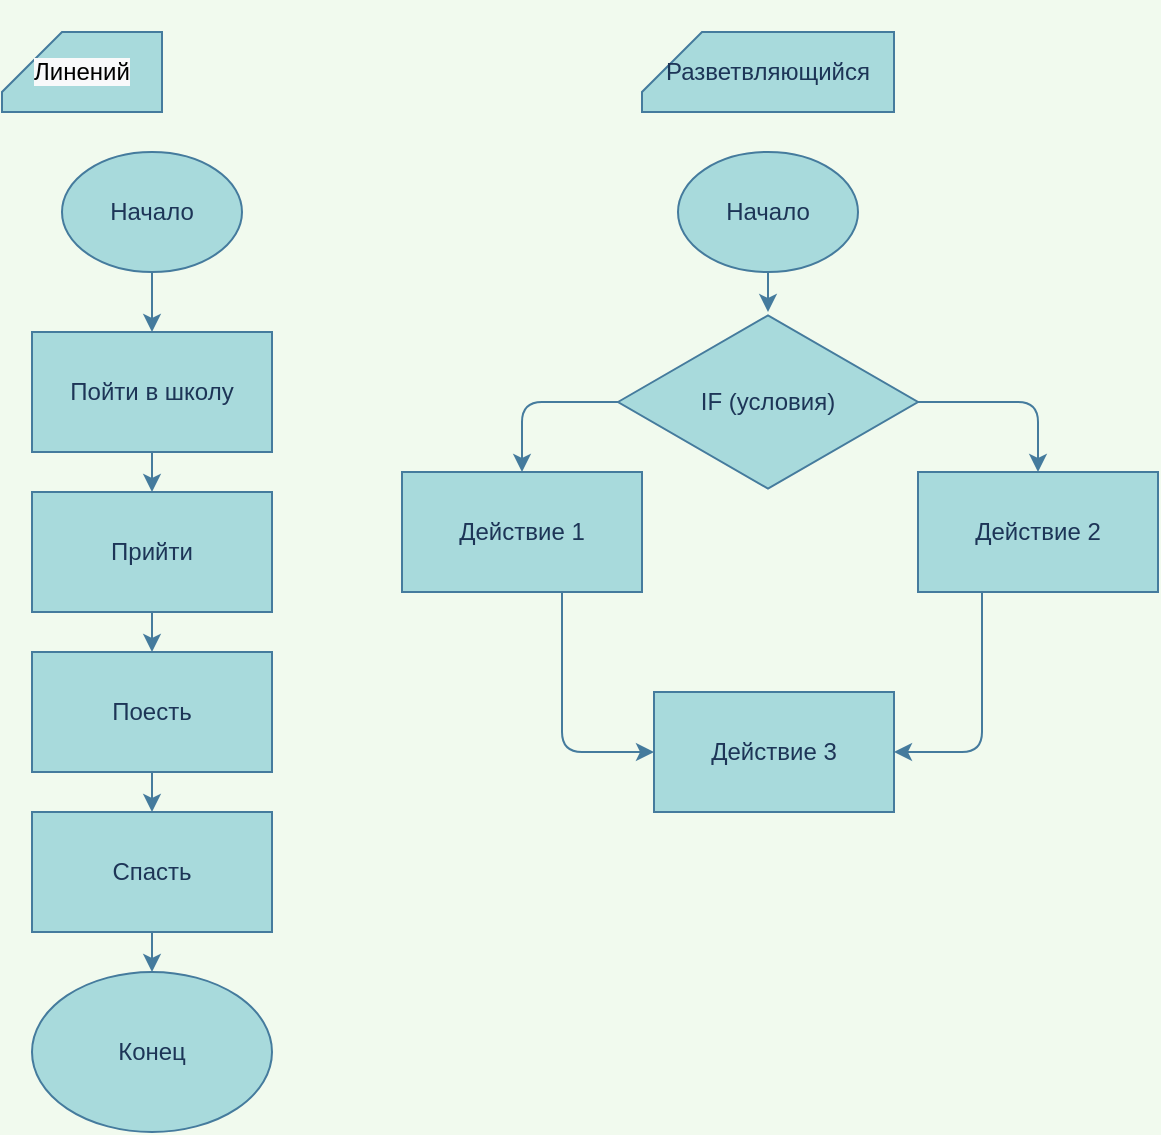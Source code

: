 <mxfile version="13.9.9" type="device" pages="14"><diagram id="jhBhDt-mIcP3hoVk2Ve9" name="ВВОД"><mxGraphModel dx="1092" dy="535" grid="1" gridSize="10" guides="1" tooltips="1" connect="1" arrows="1" fold="1" page="1" pageScale="1" pageWidth="827" pageHeight="1169" background="#F1FAEE" math="0" shadow="0"><root><mxCell id="0"/><mxCell id="1" parent="0"/><mxCell id="yBzIv8B_ZawQs43ZLaFY-9" value="" style="edgeStyle=orthogonalEdgeStyle;curved=0;rounded=1;sketch=0;orthogonalLoop=1;jettySize=auto;html=1;strokeColor=#457B9D;fillColor=#A8DADC;fontColor=#1D3557;" parent="1" source="8FhabSakIDK9mP4GuNBg-1" target="yBzIv8B_ZawQs43ZLaFY-2" edge="1"><mxGeometry relative="1" as="geometry"/></mxCell><mxCell id="8FhabSakIDK9mP4GuNBg-1" value="Пойти в школу" style="rounded=0;whiteSpace=wrap;html=1;fillColor=#A8DADC;strokeColor=#457B9D;fontColor=#1D3557;" parent="1" vertex="1"><mxGeometry x="55" y="170" width="120" height="60" as="geometry"/></mxCell><mxCell id="8FhabSakIDK9mP4GuNBg-2" value="&#10;&#10;&lt;span style=&quot;color: rgb(0, 0, 0); font-family: helvetica; font-size: 12px; font-style: normal; font-weight: 400; letter-spacing: normal; text-align: center; text-indent: 0px; text-transform: none; word-spacing: 0px; background-color: rgb(248, 249, 250); display: inline; float: none;&quot;&gt;Линений&lt;/span&gt;&#10;&#10;" style="shape=card;whiteSpace=wrap;html=1;fillColor=#A8DADC;strokeColor=#457B9D;fontColor=#1D3557;" parent="1" vertex="1"><mxGeometry x="40" y="20" width="80" height="40" as="geometry"/></mxCell><mxCell id="yBzIv8B_ZawQs43ZLaFY-3" value="" style="edgeStyle=orthogonalEdgeStyle;curved=0;rounded=1;sketch=0;orthogonalLoop=1;jettySize=auto;html=1;strokeColor=#457B9D;fillColor=#A8DADC;fontColor=#1D3557;" parent="1" source="YiJOHampjslikEgvsPaE-1" edge="1"><mxGeometry relative="1" as="geometry"><mxPoint x="115" y="170" as="targetPoint"/></mxGeometry></mxCell><mxCell id="YiJOHampjslikEgvsPaE-1" value="Начало" style="ellipse;whiteSpace=wrap;html=1;fillColor=#A8DADC;strokeColor=#457B9D;fontColor=#1D3557;" parent="1" vertex="1"><mxGeometry x="70" y="80" width="90" height="60" as="geometry"/></mxCell><mxCell id="yBzIv8B_ZawQs43ZLaFY-10" value="" style="edgeStyle=orthogonalEdgeStyle;curved=0;rounded=1;sketch=0;orthogonalLoop=1;jettySize=auto;html=1;strokeColor=#457B9D;fillColor=#A8DADC;fontColor=#1D3557;" parent="1" source="yBzIv8B_ZawQs43ZLaFY-2" target="yBzIv8B_ZawQs43ZLaFY-6" edge="1"><mxGeometry relative="1" as="geometry"/></mxCell><mxCell id="yBzIv8B_ZawQs43ZLaFY-2" value="Прийти" style="rounded=0;whiteSpace=wrap;html=1;fillColor=#A8DADC;strokeColor=#457B9D;fontColor=#1D3557;" parent="1" vertex="1"><mxGeometry x="55" y="250" width="120" height="60" as="geometry"/></mxCell><mxCell id="yBzIv8B_ZawQs43ZLaFY-12" value="" style="edgeStyle=orthogonalEdgeStyle;curved=0;rounded=1;sketch=0;orthogonalLoop=1;jettySize=auto;html=1;strokeColor=#457B9D;fillColor=#A8DADC;fontColor=#1D3557;" parent="1" source="yBzIv8B_ZawQs43ZLaFY-6" target="yBzIv8B_ZawQs43ZLaFY-11" edge="1"><mxGeometry relative="1" as="geometry"/></mxCell><mxCell id="yBzIv8B_ZawQs43ZLaFY-6" value="Поесть" style="rounded=0;whiteSpace=wrap;html=1;fillColor=#A8DADC;strokeColor=#457B9D;fontColor=#1D3557;" parent="1" vertex="1"><mxGeometry x="55" y="330" width="120" height="60" as="geometry"/></mxCell><mxCell id="yBzIv8B_ZawQs43ZLaFY-15" value="" style="edgeStyle=orthogonalEdgeStyle;curved=0;rounded=1;sketch=0;orthogonalLoop=1;jettySize=auto;html=1;strokeColor=#457B9D;fillColor=#A8DADC;fontColor=#1D3557;" parent="1" source="yBzIv8B_ZawQs43ZLaFY-11" target="yBzIv8B_ZawQs43ZLaFY-13" edge="1"><mxGeometry relative="1" as="geometry"/></mxCell><mxCell id="yBzIv8B_ZawQs43ZLaFY-11" value="Спасть" style="rounded=0;whiteSpace=wrap;html=1;fillColor=#A8DADC;strokeColor=#457B9D;fontColor=#1D3557;" parent="1" vertex="1"><mxGeometry x="55" y="410" width="120" height="60" as="geometry"/></mxCell><mxCell id="yBzIv8B_ZawQs43ZLaFY-13" value="Конец" style="ellipse;whiteSpace=wrap;html=1;rounded=0;sketch=0;strokeColor=#457B9D;fillColor=#A8DADC;fontColor=#1D3557;" parent="1" vertex="1"><mxGeometry x="55" y="490" width="120" height="80" as="geometry"/></mxCell><mxCell id="yBzIv8B_ZawQs43ZLaFY-16" value="Разветвляющийся" style="shape=card;whiteSpace=wrap;html=1;fillColor=#A8DADC;strokeColor=#457B9D;fontColor=#1D3557;" parent="1" vertex="1"><mxGeometry x="360" y="20" width="126" height="40" as="geometry"/></mxCell><mxCell id="yBzIv8B_ZawQs43ZLaFY-20" value="" style="edgeStyle=orthogonalEdgeStyle;curved=0;rounded=1;sketch=0;orthogonalLoop=1;jettySize=auto;html=1;strokeColor=#457B9D;fillColor=#A8DADC;fontColor=#1D3557;" parent="1" source="yBzIv8B_ZawQs43ZLaFY-18" target="yBzIv8B_ZawQs43ZLaFY-19" edge="1"><mxGeometry relative="1" as="geometry"/></mxCell><mxCell id="yBzIv8B_ZawQs43ZLaFY-18" value="Начало" style="ellipse;whiteSpace=wrap;html=1;fillColor=#A8DADC;strokeColor=#457B9D;fontColor=#1D3557;" parent="1" vertex="1"><mxGeometry x="378" y="80" width="90" height="60" as="geometry"/></mxCell><mxCell id="yBzIv8B_ZawQs43ZLaFY-32" value="" style="edgeStyle=orthogonalEdgeStyle;curved=0;rounded=1;sketch=0;orthogonalLoop=1;jettySize=auto;html=1;strokeColor=#457B9D;fillColor=#A8DADC;fontColor=#1D3557;" parent="1" source="yBzIv8B_ZawQs43ZLaFY-19" target="yBzIv8B_ZawQs43ZLaFY-31" edge="1"><mxGeometry relative="1" as="geometry"><Array as="points"><mxPoint x="300" y="205"/></Array></mxGeometry></mxCell><mxCell id="yBzIv8B_ZawQs43ZLaFY-34" value="" style="edgeStyle=orthogonalEdgeStyle;curved=0;rounded=1;sketch=0;orthogonalLoop=1;jettySize=auto;html=1;strokeColor=#457B9D;fillColor=#A8DADC;fontColor=#1D3557;" parent="1" source="yBzIv8B_ZawQs43ZLaFY-19" target="yBzIv8B_ZawQs43ZLaFY-33" edge="1"><mxGeometry relative="1" as="geometry"><Array as="points"><mxPoint x="558" y="205"/></Array></mxGeometry></mxCell><mxCell id="yBzIv8B_ZawQs43ZLaFY-19" value="IF (условия)" style="html=1;whiteSpace=wrap;aspect=fixed;shape=isoRectangle;rounded=0;sketch=0;strokeColor=#457B9D;fillColor=#A8DADC;fontColor=#1D3557;" parent="1" vertex="1"><mxGeometry x="348" y="160" width="150" height="90" as="geometry"/></mxCell><mxCell id="yBzIv8B_ZawQs43ZLaFY-36" value="" style="edgeStyle=orthogonalEdgeStyle;curved=0;rounded=1;sketch=0;orthogonalLoop=1;jettySize=auto;html=1;strokeColor=#457B9D;fillColor=#A8DADC;fontColor=#1D3557;" parent="1" source="yBzIv8B_ZawQs43ZLaFY-31" target="yBzIv8B_ZawQs43ZLaFY-35" edge="1"><mxGeometry relative="1" as="geometry"><Array as="points"><mxPoint x="320" y="380"/></Array></mxGeometry></mxCell><mxCell id="yBzIv8B_ZawQs43ZLaFY-31" value="&lt;span&gt;Действие 1&lt;/span&gt;" style="whiteSpace=wrap;html=1;rounded=0;fontColor=#1D3557;strokeColor=#457B9D;fillColor=#A8DADC;sketch=0;" parent="1" vertex="1"><mxGeometry x="240" y="240" width="120" height="60" as="geometry"/></mxCell><mxCell id="yBzIv8B_ZawQs43ZLaFY-37" style="edgeStyle=orthogonalEdgeStyle;curved=0;rounded=1;sketch=0;orthogonalLoop=1;jettySize=auto;html=1;strokeColor=#457B9D;fillColor=#A8DADC;fontColor=#1D3557;" parent="1" source="yBzIv8B_ZawQs43ZLaFY-33" target="yBzIv8B_ZawQs43ZLaFY-35" edge="1"><mxGeometry relative="1" as="geometry"><Array as="points"><mxPoint x="530" y="380"/></Array></mxGeometry></mxCell><mxCell id="yBzIv8B_ZawQs43ZLaFY-33" value="&lt;span&gt;Действие 2&lt;/span&gt;" style="whiteSpace=wrap;html=1;rounded=0;fontColor=#1D3557;strokeColor=#457B9D;fillColor=#A8DADC;sketch=0;" parent="1" vertex="1"><mxGeometry x="498" y="240" width="120" height="60" as="geometry"/></mxCell><mxCell id="yBzIv8B_ZawQs43ZLaFY-35" value="&lt;span&gt;Действие 3&lt;/span&gt;" style="whiteSpace=wrap;html=1;rounded=0;fontColor=#1D3557;strokeColor=#457B9D;fillColor=#A8DADC;sketch=0;" parent="1" vertex="1"><mxGeometry x="366" y="350" width="120" height="60" as="geometry"/></mxCell></root></mxGraphModel></diagram><diagram id="WtaQHpj2NLnLggUYJIJ6" name="Урок 1.2"><mxGraphModel dx="1285" dy="669" grid="1" gridSize="10" guides="1" tooltips="1" connect="1" arrows="1" fold="1" page="1" pageScale="1" pageWidth="827" pageHeight="1169" math="0" shadow="0"><root><mxCell id="NoN8hwwYkSSb08N9nD6L-0"/><mxCell id="NoN8hwwYkSSb08N9nD6L-1" parent="NoN8hwwYkSSb08N9nD6L-0"/><mxCell id="hnpnK7AiWoKyMQ0aTRFG-2" style="edgeStyle=orthogonalEdgeStyle;curved=0;rounded=1;sketch=0;orthogonalLoop=1;jettySize=auto;html=1;exitX=0.5;exitY=1;exitDx=0;exitDy=0;entryX=0.5;entryY=0;entryDx=0;entryDy=0;fontSize=16;" edge="1" parent="NoN8hwwYkSSb08N9nD6L-1" source="TFUn0LbFthPJkQD5k3Hv-26" target="TFUn0LbFthPJkQD5k3Hv-28"><mxGeometry relative="1" as="geometry"/></mxCell><mxCell id="TFUn0LbFthPJkQD5k3Hv-26" value="Начало" style="ellipse;whiteSpace=wrap;html=1;fontSize=16;" vertex="1" parent="NoN8hwwYkSSb08N9nD6L-1"><mxGeometry x="180" y="60" width="180" height="80" as="geometry"/></mxCell><mxCell id="TFUn0LbFthPJkQD5k3Hv-27" value="Урок 1" style="shape=card;whiteSpace=wrap;html=1;fontSize=16;" vertex="1" parent="NoN8hwwYkSSb08N9nD6L-1"><mxGeometry x="30" y="10" width="126" height="40" as="geometry"/></mxCell><mxCell id="hnpnK7AiWoKyMQ0aTRFG-0" style="edgeStyle=orthogonalEdgeStyle;curved=0;rounded=1;sketch=0;orthogonalLoop=1;jettySize=auto;html=1;exitX=0.5;exitY=0;exitDx=0;exitDy=0;fontSize=16;" edge="1" parent="NoN8hwwYkSSb08N9nD6L-1" source="TFUn0LbFthPJkQD5k3Hv-28"><mxGeometry relative="1" as="geometry"><mxPoint x="270.294" y="169.824" as="targetPoint"/></mxGeometry></mxCell><mxCell id="hnpnK7AiWoKyMQ0aTRFG-1" style="edgeStyle=orthogonalEdgeStyle;curved=0;rounded=1;sketch=0;orthogonalLoop=1;jettySize=auto;html=1;exitX=0.5;exitY=1;exitDx=0;exitDy=0;entryX=0.5;entryY=0;entryDx=0;entryDy=0;fontSize=16;" edge="1" parent="NoN8hwwYkSSb08N9nD6L-1" source="TFUn0LbFthPJkQD5k3Hv-28" target="TFUn0LbFthPJkQD5k3Hv-29"><mxGeometry relative="1" as="geometry"/></mxCell><mxCell id="TFUn0LbFthPJkQD5k3Hv-28" value="ВВОД: Ведите два числа" style="shape=parallelogram;perimeter=parallelogramPerimeter;whiteSpace=wrap;html=1;fixedSize=1;fontSize=16;" vertex="1" parent="NoN8hwwYkSSb08N9nD6L-1"><mxGeometry x="181" y="170" width="178" height="60" as="geometry"/></mxCell><mxCell id="hnpnK7AiWoKyMQ0aTRFG-3" style="edgeStyle=orthogonalEdgeStyle;curved=0;rounded=1;sketch=0;orthogonalLoop=1;jettySize=auto;html=1;exitX=0.5;exitY=1;exitDx=0;exitDy=0;entryX=0.494;entryY=0.018;entryDx=0;entryDy=0;entryPerimeter=0;fontSize=16;" edge="1" parent="NoN8hwwYkSSb08N9nD6L-1" source="TFUn0LbFthPJkQD5k3Hv-29" target="TFUn0LbFthPJkQD5k3Hv-30"><mxGeometry relative="1" as="geometry"/></mxCell><mxCell id="TFUn0LbFthPJkQD5k3Hv-29" value="ВВОД a b" style="shape=parallelogram;perimeter=parallelogramPerimeter;whiteSpace=wrap;html=1;fixedSize=1;fontSize=16;" vertex="1" parent="NoN8hwwYkSSb08N9nD6L-1"><mxGeometry x="181" y="260" width="178" height="60" as="geometry"/></mxCell><mxCell id="TFUn0LbFthPJkQD5k3Hv-32" value="" style="edgeStyle=orthogonalEdgeStyle;curved=0;rounded=1;sketch=0;orthogonalLoop=1;jettySize=auto;html=1;fontSize=16;" edge="1" parent="NoN8hwwYkSSb08N9nD6L-1" source="TFUn0LbFthPJkQD5k3Hv-30" target="TFUn0LbFthPJkQD5k3Hv-31"><mxGeometry relative="1" as="geometry"><Array as="points"><mxPoint x="414" y="385"/></Array></mxGeometry></mxCell><mxCell id="TFUn0LbFthPJkQD5k3Hv-36" value="ДА" style="edgeLabel;html=1;align=center;verticalAlign=middle;resizable=0;points=[];fontSize=16;" vertex="1" connectable="0" parent="TFUn0LbFthPJkQD5k3Hv-32"><mxGeometry x="0.06" y="-1" relative="1" as="geometry"><mxPoint as="offset"/></mxGeometry></mxCell><mxCell id="TFUn0LbFthPJkQD5k3Hv-34" value="" style="edgeStyle=orthogonalEdgeStyle;curved=0;rounded=1;sketch=0;orthogonalLoop=1;jettySize=auto;html=1;fontSize=16;" edge="1" parent="NoN8hwwYkSSb08N9nD6L-1" source="TFUn0LbFthPJkQD5k3Hv-30" target="TFUn0LbFthPJkQD5k3Hv-33"><mxGeometry relative="1" as="geometry"/></mxCell><mxCell id="TFUn0LbFthPJkQD5k3Hv-37" value="Нет" style="edgeLabel;html=1;align=center;verticalAlign=middle;resizable=0;points=[];fontSize=16;" vertex="1" connectable="0" parent="TFUn0LbFthPJkQD5k3Hv-34"><mxGeometry x="-0.029" y="-2" relative="1" as="geometry"><mxPoint as="offset"/></mxGeometry></mxCell><mxCell id="TFUn0LbFthPJkQD5k3Hv-30" value="b&amp;lt;&amp;gt;0" style="html=1;whiteSpace=wrap;aspect=fixed;shape=isoRectangle;rounded=0;sketch=0;fontSize=16;" vertex="1" parent="NoN8hwwYkSSb08N9nD6L-1"><mxGeometry x="195" y="340" width="150" height="90" as="geometry"/></mxCell><mxCell id="TFUn0LbFthPJkQD5k3Hv-39" value="" style="edgeStyle=orthogonalEdgeStyle;curved=0;rounded=1;sketch=0;orthogonalLoop=1;jettySize=auto;html=1;fontSize=16;" edge="1" parent="NoN8hwwYkSSb08N9nD6L-1" source="TFUn0LbFthPJkQD5k3Hv-31" target="TFUn0LbFthPJkQD5k3Hv-38"><mxGeometry relative="1" as="geometry"/></mxCell><mxCell id="TFUn0LbFthPJkQD5k3Hv-31" value="с = a / b" style="whiteSpace=wrap;html=1;rounded=0;fontSize=16;sketch=0;" vertex="1" parent="NoN8hwwYkSSb08N9nD6L-1"><mxGeometry x="354" y="450" width="120" height="60" as="geometry"/></mxCell><mxCell id="TFUn0LbFthPJkQD5k3Hv-43" style="edgeStyle=orthogonalEdgeStyle;curved=0;rounded=1;sketch=0;orthogonalLoop=1;jettySize=auto;html=1;fontSize=16;" edge="1" parent="NoN8hwwYkSSb08N9nD6L-1" source="TFUn0LbFthPJkQD5k3Hv-33" target="TFUn0LbFthPJkQD5k3Hv-42"><mxGeometry relative="1" as="geometry"><mxPoint x="170" y="670" as="targetPoint"/><Array as="points"><mxPoint x="120" y="570"/><mxPoint x="260" y="570"/></Array></mxGeometry></mxCell><mxCell id="TFUn0LbFthPJkQD5k3Hv-33" value="ВВОД решения нет" style="whiteSpace=wrap;html=1;rounded=0;fontSize=16;sketch=0;" vertex="1" parent="NoN8hwwYkSSb08N9nD6L-1"><mxGeometry x="60" y="450" width="120" height="60" as="geometry"/></mxCell><mxCell id="TFUn0LbFthPJkQD5k3Hv-41" value="" style="edgeStyle=orthogonalEdgeStyle;curved=0;rounded=1;sketch=0;orthogonalLoop=1;jettySize=auto;html=1;fontSize=16;" edge="1" parent="NoN8hwwYkSSb08N9nD6L-1" source="TFUn0LbFthPJkQD5k3Hv-38"><mxGeometry relative="1" as="geometry"><mxPoint x="260" y="620" as="targetPoint"/></mxGeometry></mxCell><mxCell id="TFUn0LbFthPJkQD5k3Hv-38" value="ВЫВОД = C" style="whiteSpace=wrap;html=1;rounded=0;fontSize=16;sketch=0;" vertex="1" parent="NoN8hwwYkSSb08N9nD6L-1"><mxGeometry x="354" y="550" width="120" height="40" as="geometry"/></mxCell><mxCell id="TFUn0LbFthPJkQD5k3Hv-42" value="Конец" style="ellipse;whiteSpace=wrap;html=1;rounded=0;sketch=0;" vertex="1" parent="NoN8hwwYkSSb08N9nD6L-1"><mxGeometry x="200" y="620" width="120" height="80" as="geometry"/></mxCell></root></mxGraphModel></diagram><diagram id="suC0MAIXmbnmOaD0hEAw" name="Урок 1.3"><mxGraphModel dx="1092" dy="535" grid="1" gridSize="10" guides="1" tooltips="1" connect="1" arrows="1" fold="1" page="1" pageScale="1" pageWidth="827" pageHeight="1169" math="0" shadow="0"><root><mxCell id="i6aG3sg76gtZFAjEQxRR-0"/><mxCell id="i6aG3sg76gtZFAjEQxRR-1" parent="i6aG3sg76gtZFAjEQxRR-0"/><mxCell id="t0qIqAaBKaVUXeO6WjT4-10" style="edgeStyle=orthogonalEdgeStyle;curved=0;rounded=1;sketch=0;orthogonalLoop=1;jettySize=auto;html=1;exitX=0.5;exitY=1;exitDx=0;exitDy=0;entryX=0.5;entryY=0;entryDx=0;entryDy=0;fontSize=16;" parent="i6aG3sg76gtZFAjEQxRR-1" source="i6aG3sg76gtZFAjEQxRR-2" target="t0qIqAaBKaVUXeO6WjT4-9" edge="1"><mxGeometry relative="1" as="geometry"/></mxCell><mxCell id="i6aG3sg76gtZFAjEQxRR-2" value="Начало" style="ellipse;whiteSpace=wrap;html=1;" parent="i6aG3sg76gtZFAjEQxRR-1" vertex="1"><mxGeometry x="270" y="90" width="90" height="60" as="geometry"/></mxCell><mxCell id="i6aG3sg76gtZFAjEQxRR-3" value="ВВОД:&amp;nbsp; NUM" style="shape=parallelogram;perimeter=parallelogramPerimeter;whiteSpace=wrap;html=1;fixedSize=1;" parent="i6aG3sg76gtZFAjEQxRR-1" vertex="1"><mxGeometry x="226" y="170" width="178" height="60" as="geometry"/></mxCell><mxCell id="i6aG3sg76gtZFAjEQxRR-4" value="Урок 1.3&amp;nbsp; Линеный Алгоритм" style="shape=card;whiteSpace=wrap;html=1;" parent="i6aG3sg76gtZFAjEQxRR-1" vertex="1"><mxGeometry x="40" y="20" width="220" height="40" as="geometry"/></mxCell><mxCell id="t0qIqAaBKaVUXeO6WjT4-2" value="&lt;span&gt;a = num / 100&lt;/span&gt;" style="whiteSpace=wrap;html=1;rounded=0;sketch=0;" parent="i6aG3sg76gtZFAjEQxRR-1" vertex="1"><mxGeometry x="226" y="260" width="174" height="60" as="geometry"/></mxCell><mxCell id="t0qIqAaBKaVUXeO6WjT4-4" value="&lt;span&gt;b = num % 100 / 10&lt;/span&gt;" style="whiteSpace=wrap;html=1;rounded=0;sketch=0;" parent="i6aG3sg76gtZFAjEQxRR-1" vertex="1"><mxGeometry x="226" y="350" width="174" height="60" as="geometry"/></mxCell><mxCell id="t0qIqAaBKaVUXeO6WjT4-5" value="&lt;span&gt;c = num % 10&lt;/span&gt;" style="whiteSpace=wrap;html=1;rounded=0;sketch=0;" parent="i6aG3sg76gtZFAjEQxRR-1" vertex="1"><mxGeometry x="226" y="440" width="174" height="60" as="geometry"/></mxCell><mxCell id="t0qIqAaBKaVUXeO6WjT4-6" value="&lt;span&gt;sum = a + b + c&lt;/span&gt;" style="whiteSpace=wrap;html=1;rounded=0;sketch=0;" parent="i6aG3sg76gtZFAjEQxRR-1" vertex="1"><mxGeometry x="226" y="525" width="174" height="60" as="geometry"/></mxCell><mxCell id="t0qIqAaBKaVUXeO6WjT4-7" value="&lt;span&gt;mult = a * b * c&lt;/span&gt;" style="whiteSpace=wrap;html=1;rounded=0;sketch=0;" parent="i6aG3sg76gtZFAjEQxRR-1" vertex="1"><mxGeometry x="228" y="610" width="174" height="60" as="geometry"/></mxCell><mxCell id="t0qIqAaBKaVUXeO6WjT4-8" value="Вывод sum, mult" style="whiteSpace=wrap;html=1;rounded=0;sketch=0;" parent="i6aG3sg76gtZFAjEQxRR-1" vertex="1"><mxGeometry x="228" y="690" width="174" height="60" as="geometry"/></mxCell><mxCell id="t0qIqAaBKaVUXeO6WjT4-9" value="Конец" style="ellipse;whiteSpace=wrap;html=1;rounded=0;sketch=0;" parent="i6aG3sg76gtZFAjEQxRR-1" vertex="1"><mxGeometry x="253" y="770" width="120" height="80" as="geometry"/></mxCell></root></mxGraphModel></diagram><diagram id="nMN6kNMSZ9LS5l8evsPI" name="1.4"><mxGraphModel dx="1560" dy="764" grid="1" gridSize="10" guides="1" tooltips="1" connect="1" arrows="1" fold="1" page="1" pageScale="1" pageWidth="827" pageHeight="1169" math="0" shadow="0"><root><mxCell id="lCPAP6r1p5CttzbAUhh5-0"/><mxCell id="lCPAP6r1p5CttzbAUhh5-1" parent="lCPAP6r1p5CttzbAUhh5-0"/><mxCell id="lCPAP6r1p5CttzbAUhh5-53" style="edgeStyle=orthogonalEdgeStyle;rounded=0;orthogonalLoop=1;jettySize=auto;html=1;entryX=0.5;entryY=0;entryDx=0;entryDy=0;" edge="1" parent="lCPAP6r1p5CttzbAUhh5-1" source="lCPAP6r1p5CttzbAUhh5-2" target="lCPAP6r1p5CttzbAUhh5-3"><mxGeometry relative="1" as="geometry"/></mxCell><mxCell id="lCPAP6r1p5CttzbAUhh5-2" value="Начало" style="ellipse;whiteSpace=wrap;html=1;" vertex="1" parent="lCPAP6r1p5CttzbAUhh5-1"><mxGeometry x="330" y="10" width="90" height="60" as="geometry"/></mxCell><mxCell id="lCPAP6r1p5CttzbAUhh5-52" style="edgeStyle=orthogonalEdgeStyle;rounded=0;orthogonalLoop=1;jettySize=auto;html=1;entryX=0.48;entryY=0;entryDx=0;entryDy=0;entryPerimeter=0;" edge="1" parent="lCPAP6r1p5CttzbAUhh5-1" source="lCPAP6r1p5CttzbAUhh5-3" target="lCPAP6r1p5CttzbAUhh5-8"><mxGeometry relative="1" as="geometry"/></mxCell><mxCell id="lCPAP6r1p5CttzbAUhh5-3" value="ВВОД: x int" style="shape=parallelogram;perimeter=parallelogramPerimeter;whiteSpace=wrap;html=1;fixedSize=1;" vertex="1" parent="lCPAP6r1p5CttzbAUhh5-1"><mxGeometry x="286" y="110" width="178" height="60" as="geometry"/></mxCell><mxCell id="lCPAP6r1p5CttzbAUhh5-4" value="" style="edgeStyle=orthogonalEdgeStyle;curved=0;rounded=1;sketch=0;orthogonalLoop=1;jettySize=auto;html=1;fontSize=16;" edge="1" source="lCPAP6r1p5CttzbAUhh5-8" target="lCPAP6r1p5CttzbAUhh5-10" parent="lCPAP6r1p5CttzbAUhh5-1"><mxGeometry relative="1" as="geometry"><Array as="points"><mxPoint x="560" y="255"/></Array></mxGeometry></mxCell><mxCell id="lCPAP6r1p5CttzbAUhh5-5" value="ДА" style="edgeLabel;html=1;align=center;verticalAlign=middle;resizable=0;points=[];fontSize=16;" vertex="1" connectable="0" parent="lCPAP6r1p5CttzbAUhh5-4"><mxGeometry x="0.06" y="-1" relative="1" as="geometry"><mxPoint as="offset"/></mxGeometry></mxCell><mxCell id="lCPAP6r1p5CttzbAUhh5-6" value="" style="edgeStyle=orthogonalEdgeStyle;curved=0;rounded=1;sketch=0;orthogonalLoop=1;jettySize=auto;html=1;fontSize=16;" edge="1" source="lCPAP6r1p5CttzbAUhh5-8" parent="lCPAP6r1p5CttzbAUhh5-1"><mxGeometry relative="1" as="geometry"><mxPoint x="228" y="320" as="targetPoint"/></mxGeometry></mxCell><mxCell id="lCPAP6r1p5CttzbAUhh5-7" value="Нет" style="edgeLabel;html=1;align=center;verticalAlign=middle;resizable=0;points=[];fontSize=16;" vertex="1" connectable="0" parent="lCPAP6r1p5CttzbAUhh5-6"><mxGeometry x="-0.029" y="-2" relative="1" as="geometry"><mxPoint as="offset"/></mxGeometry></mxCell><mxCell id="lCPAP6r1p5CttzbAUhh5-8" value="x &amp;gt; 0" style="html=1;whiteSpace=wrap;aspect=fixed;shape=isoRectangle;rounded=0;sketch=0;fontSize=16;" vertex="1" parent="lCPAP6r1p5CttzbAUhh5-1"><mxGeometry x="303" y="210" width="150" height="90" as="geometry"/></mxCell><mxCell id="lCPAP6r1p5CttzbAUhh5-9" value="" style="edgeStyle=orthogonalEdgeStyle;curved=0;rounded=1;sketch=0;orthogonalLoop=1;jettySize=auto;html=1;fontSize=16;" edge="1" source="lCPAP6r1p5CttzbAUhh5-10" target="lCPAP6r1p5CttzbAUhh5-14" parent="lCPAP6r1p5CttzbAUhh5-1"><mxGeometry relative="1" as="geometry"><Array as="points"><mxPoint x="560" y="450"/><mxPoint x="460" y="450"/></Array></mxGeometry></mxCell><mxCell id="lCPAP6r1p5CttzbAUhh5-10" value="y = 2x -10" style="whiteSpace=wrap;html=1;rounded=0;fontSize=16;sketch=0;" vertex="1" parent="lCPAP6r1p5CttzbAUhh5-1"><mxGeometry x="500" y="347.1" width="120" height="60" as="geometry"/></mxCell><mxCell id="lCPAP6r1p5CttzbAUhh5-55" style="edgeStyle=orthogonalEdgeStyle;rounded=0;orthogonalLoop=1;jettySize=auto;html=1;" edge="1" parent="lCPAP6r1p5CttzbAUhh5-1" source="lCPAP6r1p5CttzbAUhh5-14"><mxGeometry relative="1" as="geometry"><mxPoint x="460" y="600" as="targetPoint"/></mxGeometry></mxCell><mxCell id="lCPAP6r1p5CttzbAUhh5-14" value="ВЫВОД = C" style="whiteSpace=wrap;html=1;rounded=0;fontSize=16;sketch=0;" vertex="1" parent="lCPAP6r1p5CttzbAUhh5-1"><mxGeometry x="400" y="530" width="120" height="40" as="geometry"/></mxCell><mxCell id="lCPAP6r1p5CttzbAUhh5-42" style="edgeStyle=orthogonalEdgeStyle;rounded=0;orthogonalLoop=1;jettySize=auto;html=1;" edge="1" parent="lCPAP6r1p5CttzbAUhh5-1" source="lCPAP6r1p5CttzbAUhh5-39"><mxGeometry relative="1" as="geometry"><mxPoint x="370" y="420" as="targetPoint"/><Array as="points"><mxPoint x="370" y="377"/></Array></mxGeometry></mxCell><mxCell id="lCPAP6r1p5CttzbAUhh5-45" value="YES" style="edgeLabel;html=1;align=center;verticalAlign=middle;resizable=0;points=[];" vertex="1" connectable="0" parent="lCPAP6r1p5CttzbAUhh5-42"><mxGeometry x="-0.086" relative="1" as="geometry"><mxPoint as="offset"/></mxGeometry></mxCell><mxCell id="lCPAP6r1p5CttzbAUhh5-46" style="edgeStyle=orthogonalEdgeStyle;rounded=0;orthogonalLoop=1;jettySize=auto;html=1;entryX=0.325;entryY=-0.05;entryDx=0;entryDy=0;entryPerimeter=0;" edge="1" parent="lCPAP6r1p5CttzbAUhh5-1" source="lCPAP6r1p5CttzbAUhh5-39" target="lCPAP6r1p5CttzbAUhh5-41"><mxGeometry relative="1" as="geometry"/></mxCell><mxCell id="lCPAP6r1p5CttzbAUhh5-47" value="NO" style="edgeLabel;html=1;align=center;verticalAlign=middle;resizable=0;points=[];" vertex="1" connectable="0" parent="lCPAP6r1p5CttzbAUhh5-46"><mxGeometry x="-0.104" y="-1" relative="1" as="geometry"><mxPoint as="offset"/></mxGeometry></mxCell><mxCell id="lCPAP6r1p5CttzbAUhh5-39" value="x == 0" style="html=1;whiteSpace=wrap;aspect=fixed;shape=isoRectangle;rounded=0;sketch=0;fontSize=16;" vertex="1" parent="lCPAP6r1p5CttzbAUhh5-1"><mxGeometry x="153" y="330" width="157" height="94.2" as="geometry"/></mxCell><mxCell id="lCPAP6r1p5CttzbAUhh5-50" style="edgeStyle=orthogonalEdgeStyle;rounded=0;orthogonalLoop=1;jettySize=auto;html=1;entryX=0.5;entryY=0;entryDx=0;entryDy=0;" edge="1" parent="lCPAP6r1p5CttzbAUhh5-1" source="lCPAP6r1p5CttzbAUhh5-40" target="lCPAP6r1p5CttzbAUhh5-14"><mxGeometry relative="1" as="geometry"/></mxCell><mxCell id="lCPAP6r1p5CttzbAUhh5-40" value="y = 0" style="whiteSpace=wrap;html=1;rounded=0;fontSize=16;sketch=0;" vertex="1" parent="lCPAP6r1p5CttzbAUhh5-1"><mxGeometry x="303" y="430" width="120" height="60" as="geometry"/></mxCell><mxCell id="lCPAP6r1p5CttzbAUhh5-51" style="edgeStyle=orthogonalEdgeStyle;rounded=0;orthogonalLoop=1;jettySize=auto;html=1;" edge="1" parent="lCPAP6r1p5CttzbAUhh5-1" source="lCPAP6r1p5CttzbAUhh5-41" target="lCPAP6r1p5CttzbAUhh5-14"><mxGeometry relative="1" as="geometry"><Array as="points"><mxPoint x="90" y="520"/><mxPoint x="460" y="520"/></Array></mxGeometry></mxCell><mxCell id="lCPAP6r1p5CttzbAUhh5-41" value="y = 2 |x| - 1" style="whiteSpace=wrap;html=1;rounded=0;fontSize=16;sketch=0;" vertex="1" parent="lCPAP6r1p5CttzbAUhh5-1"><mxGeometry x="30" y="430" width="120" height="60" as="geometry"/></mxCell><mxCell id="lCPAP6r1p5CttzbAUhh5-54" value="Конец" style="ellipse;whiteSpace=wrap;html=1;rounded=0;sketch=0;" vertex="1" parent="lCPAP6r1p5CttzbAUhh5-1"><mxGeometry x="400" y="620" width="120" height="80" as="geometry"/></mxCell></root></mxGraphModel></diagram><diagram id="K6t8xlADl3UCRxB7q0jB" name="1.5"><mxGraphModel dx="584" dy="764" grid="1" gridSize="10" guides="1" tooltips="1" connect="1" arrows="1" fold="1" page="1" pageScale="1" pageWidth="827" pageHeight="1169" math="0" shadow="0"><root><mxCell id="Kg7Tc4SQNIvZ_F-Q5x4H-0"/><mxCell id="Kg7Tc4SQNIvZ_F-Q5x4H-1" parent="Kg7Tc4SQNIvZ_F-Q5x4H-0"/><mxCell id="Kg7Tc4SQNIvZ_F-Q5x4H-21" style="edgeStyle=orthogonalEdgeStyle;rounded=0;orthogonalLoop=1;jettySize=auto;html=1;" edge="1" parent="Kg7Tc4SQNIvZ_F-Q5x4H-1" source="Kg7Tc4SQNIvZ_F-Q5x4H-3"><mxGeometry relative="1" as="geometry"><mxPoint x="315" y="100" as="targetPoint"/><Array as="points"><mxPoint x="315" y="100"/></Array></mxGeometry></mxCell><mxCell id="Kg7Tc4SQNIvZ_F-Q5x4H-3" value="Начало" style="ellipse;whiteSpace=wrap;html=1;" vertex="1" parent="Kg7Tc4SQNIvZ_F-Q5x4H-1"><mxGeometry x="270" y="20" width="90" height="60" as="geometry"/></mxCell><mxCell id="Kg7Tc4SQNIvZ_F-Q5x4H-20" style="edgeStyle=orthogonalEdgeStyle;rounded=0;orthogonalLoop=1;jettySize=auto;html=1;entryX=0.5;entryY=0;entryDx=0;entryDy=0;" edge="1" parent="Kg7Tc4SQNIvZ_F-Q5x4H-1" source="Kg7Tc4SQNIvZ_F-Q5x4H-4" target="Kg7Tc4SQNIvZ_F-Q5x4H-18"><mxGeometry relative="1" as="geometry"/></mxCell><mxCell id="Kg7Tc4SQNIvZ_F-Q5x4H-4" value="ВВОД: a, b , c" style="shape=parallelogram;perimeter=parallelogramPerimeter;whiteSpace=wrap;html=1;fixedSize=1;" vertex="1" parent="Kg7Tc4SQNIvZ_F-Q5x4H-1"><mxGeometry x="226" y="110" width="178" height="60" as="geometry"/></mxCell><mxCell id="Kg7Tc4SQNIvZ_F-Q5x4H-6" value="" style="edgeStyle=orthogonalEdgeStyle;curved=0;rounded=1;sketch=0;orthogonalLoop=1;jettySize=auto;html=1;fontSize=16;" edge="1" source="Kg7Tc4SQNIvZ_F-Q5x4H-10" target="Kg7Tc4SQNIvZ_F-Q5x4H-12" parent="Kg7Tc4SQNIvZ_F-Q5x4H-1"><mxGeometry relative="1" as="geometry"><Array as="points"><mxPoint x="504" y="305"/></Array></mxGeometry></mxCell><mxCell id="Kg7Tc4SQNIvZ_F-Q5x4H-7" value="ДА" style="edgeLabel;html=1;align=center;verticalAlign=middle;resizable=0;points=[];fontSize=16;" vertex="1" connectable="0" parent="Kg7Tc4SQNIvZ_F-Q5x4H-6"><mxGeometry x="0.06" y="-1" relative="1" as="geometry"><mxPoint as="offset"/></mxGeometry></mxCell><mxCell id="Kg7Tc4SQNIvZ_F-Q5x4H-8" value="" style="edgeStyle=orthogonalEdgeStyle;curved=0;rounded=1;sketch=0;orthogonalLoop=1;jettySize=auto;html=1;fontSize=16;entryX=0.5;entryY=0;entryDx=0;entryDy=0;" edge="1" source="Kg7Tc4SQNIvZ_F-Q5x4H-10" parent="Kg7Tc4SQNIvZ_F-Q5x4H-1"><mxGeometry relative="1" as="geometry"><mxPoint x="350" y="540" as="targetPoint"/><Array as="points"><mxPoint x="140" y="310"/><mxPoint x="140" y="520"/><mxPoint x="350" y="520"/></Array></mxGeometry></mxCell><mxCell id="Kg7Tc4SQNIvZ_F-Q5x4H-9" value="Нет" style="edgeLabel;html=1;align=center;verticalAlign=middle;resizable=0;points=[];fontSize=16;" vertex="1" connectable="0" parent="Kg7Tc4SQNIvZ_F-Q5x4H-8"><mxGeometry x="-0.029" y="-2" relative="1" as="geometry"><mxPoint x="32" y="-157.86" as="offset"/></mxGeometry></mxCell><mxCell id="Kg7Tc4SQNIvZ_F-Q5x4H-10" value="m &amp;lt; b" style="html=1;whiteSpace=wrap;aspect=fixed;shape=isoRectangle;rounded=0;sketch=0;fontSize=16;" vertex="1" parent="Kg7Tc4SQNIvZ_F-Q5x4H-1"><mxGeometry x="240" y="270" width="150" height="90" as="geometry"/></mxCell><mxCell id="Kg7Tc4SQNIvZ_F-Q5x4H-11" value="" style="edgeStyle=orthogonalEdgeStyle;curved=0;rounded=1;sketch=0;orthogonalLoop=1;jettySize=auto;html=1;fontSize=16;entryX=0.5;entryY=0;entryDx=0;entryDy=0;" edge="1" source="Kg7Tc4SQNIvZ_F-Q5x4H-12" parent="Kg7Tc4SQNIvZ_F-Q5x4H-1"><mxGeometry relative="1" as="geometry"><mxPoint x="350" y="540" as="targetPoint"/><Array as="points"><mxPoint x="510" y="530"/><mxPoint x="350" y="530"/></Array></mxGeometry></mxCell><mxCell id="Kg7Tc4SQNIvZ_F-Q5x4H-12" value="m = b" style="whiteSpace=wrap;html=1;rounded=0;fontSize=16;sketch=0;" vertex="1" parent="Kg7Tc4SQNIvZ_F-Q5x4H-1"><mxGeometry x="444" y="370" width="120" height="60" as="geometry"/></mxCell><mxCell id="Kg7Tc4SQNIvZ_F-Q5x4H-19" style="edgeStyle=orthogonalEdgeStyle;rounded=0;orthogonalLoop=1;jettySize=auto;html=1;entryX=0.5;entryY=0;entryDx=0;entryDy=0;entryPerimeter=0;" edge="1" parent="Kg7Tc4SQNIvZ_F-Q5x4H-1" source="Kg7Tc4SQNIvZ_F-Q5x4H-18" target="Kg7Tc4SQNIvZ_F-Q5x4H-10"><mxGeometry relative="1" as="geometry"/></mxCell><mxCell id="Kg7Tc4SQNIvZ_F-Q5x4H-18" value="&lt;span&gt;m = a&lt;/span&gt;" style="whiteSpace=wrap;html=1;rounded=0;sketch=0;" vertex="1" parent="Kg7Tc4SQNIvZ_F-Q5x4H-1"><mxGeometry x="255" y="190" width="120" height="60" as="geometry"/></mxCell><mxCell id="Kg7Tc4SQNIvZ_F-Q5x4H-31" value="" style="edgeStyle=orthogonalEdgeStyle;curved=0;rounded=1;sketch=0;orthogonalLoop=1;jettySize=auto;html=1;fontSize=16;" edge="1" parent="Kg7Tc4SQNIvZ_F-Q5x4H-1" source="Kg7Tc4SQNIvZ_F-Q5x4H-35" target="Kg7Tc4SQNIvZ_F-Q5x4H-37"><mxGeometry relative="1" as="geometry"><Array as="points"><mxPoint x="544" y="585"/></Array></mxGeometry></mxCell><mxCell id="Kg7Tc4SQNIvZ_F-Q5x4H-32" value="ДА" style="edgeLabel;html=1;align=center;verticalAlign=middle;resizable=0;points=[];fontSize=16;" vertex="1" connectable="0" parent="Kg7Tc4SQNIvZ_F-Q5x4H-31"><mxGeometry x="0.06" y="-1" relative="1" as="geometry"><mxPoint as="offset"/></mxGeometry></mxCell><mxCell id="Kg7Tc4SQNIvZ_F-Q5x4H-33" value="" style="edgeStyle=orthogonalEdgeStyle;curved=0;rounded=1;sketch=0;orthogonalLoop=1;jettySize=auto;html=1;fontSize=16;entryX=0.5;entryY=0;entryDx=0;entryDy=0;" edge="1" parent="Kg7Tc4SQNIvZ_F-Q5x4H-1" source="Kg7Tc4SQNIvZ_F-Q5x4H-35"><mxGeometry relative="1" as="geometry"><mxPoint x="390" y="820" as="targetPoint"/><Array as="points"><mxPoint x="180" y="590"/><mxPoint x="180" y="800"/><mxPoint x="390" y="800"/></Array></mxGeometry></mxCell><mxCell id="Kg7Tc4SQNIvZ_F-Q5x4H-34" value="Нет" style="edgeLabel;html=1;align=center;verticalAlign=middle;resizable=0;points=[];fontSize=16;" vertex="1" connectable="0" parent="Kg7Tc4SQNIvZ_F-Q5x4H-33"><mxGeometry x="-0.029" y="-2" relative="1" as="geometry"><mxPoint x="32" y="-157.86" as="offset"/></mxGeometry></mxCell><mxCell id="Kg7Tc4SQNIvZ_F-Q5x4H-35" value="m &amp;lt; c" style="html=1;whiteSpace=wrap;aspect=fixed;shape=isoRectangle;rounded=0;sketch=0;fontSize=16;" vertex="1" parent="Kg7Tc4SQNIvZ_F-Q5x4H-1"><mxGeometry x="280" y="550" width="150" height="90" as="geometry"/></mxCell><mxCell id="Kg7Tc4SQNIvZ_F-Q5x4H-36" value="" style="edgeStyle=orthogonalEdgeStyle;curved=0;rounded=1;sketch=0;orthogonalLoop=1;jettySize=auto;html=1;fontSize=16;entryX=0.5;entryY=0;entryDx=0;entryDy=0;" edge="1" parent="Kg7Tc4SQNIvZ_F-Q5x4H-1" source="Kg7Tc4SQNIvZ_F-Q5x4H-37"><mxGeometry relative="1" as="geometry"><mxPoint x="390" y="820" as="targetPoint"/><Array as="points"><mxPoint x="550" y="810"/><mxPoint x="390" y="810"/></Array></mxGeometry></mxCell><mxCell id="Kg7Tc4SQNIvZ_F-Q5x4H-37" value="m = c" style="whiteSpace=wrap;html=1;rounded=0;fontSize=16;sketch=0;" vertex="1" parent="Kg7Tc4SQNIvZ_F-Q5x4H-1"><mxGeometry x="484" y="650" width="120" height="60" as="geometry"/></mxCell><mxCell id="Kg7Tc4SQNIvZ_F-Q5x4H-40" style="edgeStyle=orthogonalEdgeStyle;rounded=0;orthogonalLoop=1;jettySize=auto;html=1;" edge="1" parent="Kg7Tc4SQNIvZ_F-Q5x4H-1" source="Kg7Tc4SQNIvZ_F-Q5x4H-38"><mxGeometry relative="1" as="geometry"><mxPoint x="389.0" y="930" as="targetPoint"/></mxGeometry></mxCell><mxCell id="Kg7Tc4SQNIvZ_F-Q5x4H-38" value="ВВОД: m" style="shape=parallelogram;perimeter=parallelogramPerimeter;whiteSpace=wrap;html=1;fixedSize=1;" vertex="1" parent="Kg7Tc4SQNIvZ_F-Q5x4H-1"><mxGeometry x="300" y="840" width="178" height="60" as="geometry"/></mxCell><mxCell id="Kg7Tc4SQNIvZ_F-Q5x4H-39" value="Конец" style="ellipse;whiteSpace=wrap;html=1;rounded=0;sketch=0;" vertex="1" parent="Kg7Tc4SQNIvZ_F-Q5x4H-1"><mxGeometry x="320" y="940" width="120" height="80" as="geometry"/></mxCell></root></mxGraphModel></diagram><diagram id="0F2Eatt-V6treRKO7gky" name="1.5 Ч2"><mxGraphModel dx="1919" dy="535" grid="1" gridSize="10" guides="1" tooltips="1" connect="1" arrows="1" fold="1" page="1" pageScale="1" pageWidth="827" pageHeight="1169" math="0" shadow="0"><root><mxCell id="kgMsRSZDRaWl8MoS9cQZ-0"/><mxCell id="kgMsRSZDRaWl8MoS9cQZ-1" parent="kgMsRSZDRaWl8MoS9cQZ-0"/><mxCell id="kgMsRSZDRaWl8MoS9cQZ-37" style="edgeStyle=orthogonalEdgeStyle;rounded=0;orthogonalLoop=1;jettySize=auto;html=1;" parent="kgMsRSZDRaWl8MoS9cQZ-1" source="kgMsRSZDRaWl8MoS9cQZ-2" edge="1"><mxGeometry relative="1" as="geometry"><mxPoint x="365.0" y="120" as="targetPoint"/></mxGeometry></mxCell><mxCell id="kgMsRSZDRaWl8MoS9cQZ-2" value="Начало" style="ellipse;whiteSpace=wrap;html=1;" parent="kgMsRSZDRaWl8MoS9cQZ-1" vertex="1"><mxGeometry x="320" y="30" width="90" height="60" as="geometry"/></mxCell><mxCell id="kgMsRSZDRaWl8MoS9cQZ-36" style="edgeStyle=orthogonalEdgeStyle;rounded=0;orthogonalLoop=1;jettySize=auto;html=1;entryX=0.5;entryY=0;entryDx=0;entryDy=0;entryPerimeter=0;" parent="kgMsRSZDRaWl8MoS9cQZ-1" source="kgMsRSZDRaWl8MoS9cQZ-13" target="kgMsRSZDRaWl8MoS9cQZ-18" edge="1"><mxGeometry relative="1" as="geometry"/></mxCell><mxCell id="kgMsRSZDRaWl8MoS9cQZ-13" value="ВВОД: a, b , c" style="shape=parallelogram;perimeter=parallelogramPerimeter;whiteSpace=wrap;html=1;fixedSize=1;" parent="kgMsRSZDRaWl8MoS9cQZ-1" vertex="1"><mxGeometry x="276" y="130" width="178" height="60" as="geometry"/></mxCell><mxCell id="kgMsRSZDRaWl8MoS9cQZ-31" style="edgeStyle=orthogonalEdgeStyle;rounded=0;orthogonalLoop=1;jettySize=auto;html=1;entryX=0.533;entryY=0;entryDx=0;entryDy=0;entryPerimeter=0;" parent="kgMsRSZDRaWl8MoS9cQZ-1" source="kgMsRSZDRaWl8MoS9cQZ-18" target="kgMsRSZDRaWl8MoS9cQZ-29" edge="1"><mxGeometry relative="1" as="geometry"/></mxCell><mxCell id="kgMsRSZDRaWl8MoS9cQZ-32" style="edgeStyle=orthogonalEdgeStyle;rounded=0;orthogonalLoop=1;jettySize=auto;html=1;entryX=0.467;entryY=0;entryDx=0;entryDy=0;entryPerimeter=0;" parent="kgMsRSZDRaWl8MoS9cQZ-1" source="kgMsRSZDRaWl8MoS9cQZ-18" target="kgMsRSZDRaWl8MoS9cQZ-30" edge="1"><mxGeometry relative="1" as="geometry"/></mxCell><mxCell id="kgMsRSZDRaWl8MoS9cQZ-18" value="a &amp;gt; b" style="html=1;whiteSpace=wrap;aspect=fixed;shape=isoRectangle;rounded=0;sketch=0;fontSize=16;" parent="kgMsRSZDRaWl8MoS9cQZ-1" vertex="1"><mxGeometry x="290" y="220" width="150" height="90" as="geometry"/></mxCell><mxCell id="kgMsRSZDRaWl8MoS9cQZ-45" style="edgeStyle=orthogonalEdgeStyle;rounded=0;orthogonalLoop=1;jettySize=auto;html=1;" parent="kgMsRSZDRaWl8MoS9cQZ-1" source="kgMsRSZDRaWl8MoS9cQZ-29" target="kgMsRSZDRaWl8MoS9cQZ-38" edge="1"><mxGeometry relative="1" as="geometry"><Array as="points"><mxPoint x="555" y="355"/><mxPoint x="450" y="355"/></Array></mxGeometry></mxCell><mxCell id="kgMsRSZDRaWl8MoS9cQZ-46" style="edgeStyle=orthogonalEdgeStyle;rounded=0;orthogonalLoop=1;jettySize=auto;html=1;entryX=0.606;entryY=0.014;entryDx=0;entryDy=0;entryPerimeter=0;" parent="kgMsRSZDRaWl8MoS9cQZ-1" source="kgMsRSZDRaWl8MoS9cQZ-29" target="kgMsRSZDRaWl8MoS9cQZ-41" edge="1"><mxGeometry relative="1" as="geometry"><Array as="points"><mxPoint x="555" y="355"/><mxPoint x="708" y="355"/></Array></mxGeometry></mxCell><mxCell id="kgMsRSZDRaWl8MoS9cQZ-29" value="a &amp;gt; c" style="html=1;whiteSpace=wrap;aspect=fixed;shape=isoRectangle;rounded=0;sketch=0;" parent="kgMsRSZDRaWl8MoS9cQZ-1" vertex="1"><mxGeometry x="480" y="310" width="150" height="90" as="geometry"/></mxCell><mxCell id="kgMsRSZDRaWl8MoS9cQZ-43" style="edgeStyle=orthogonalEdgeStyle;rounded=0;orthogonalLoop=1;jettySize=auto;html=1;entryX=0.5;entryY=0;entryDx=0;entryDy=0;" parent="kgMsRSZDRaWl8MoS9cQZ-1" source="kgMsRSZDRaWl8MoS9cQZ-30" target="kgMsRSZDRaWl8MoS9cQZ-39" edge="1"><mxGeometry relative="1" as="geometry"><Array as="points"><mxPoint x="175" y="355"/><mxPoint x="289" y="355"/></Array></mxGeometry></mxCell><mxCell id="kgMsRSZDRaWl8MoS9cQZ-44" style="edgeStyle=orthogonalEdgeStyle;rounded=0;orthogonalLoop=1;jettySize=auto;html=1;entryX=0.394;entryY=-0.025;entryDx=0;entryDy=0;entryPerimeter=0;" parent="kgMsRSZDRaWl8MoS9cQZ-1" source="kgMsRSZDRaWl8MoS9cQZ-30" target="kgMsRSZDRaWl8MoS9cQZ-40" edge="1"><mxGeometry relative="1" as="geometry"><Array as="points"><mxPoint x="175" y="355"/><mxPoint x="30" y="355"/></Array></mxGeometry></mxCell><mxCell id="kgMsRSZDRaWl8MoS9cQZ-30" value="b &amp;gt; c" style="html=1;whiteSpace=wrap;aspect=fixed;shape=isoRectangle;rounded=0;sketch=0;" parent="kgMsRSZDRaWl8MoS9cQZ-1" vertex="1"><mxGeometry x="100" y="310" width="150" height="90" as="geometry"/></mxCell><mxCell id="kgMsRSZDRaWl8MoS9cQZ-34" value="НЕТ" style="text;html=1;align=center;verticalAlign=middle;resizable=0;points=[];autosize=1;" parent="kgMsRSZDRaWl8MoS9cQZ-1" vertex="1"><mxGeometry x="200" y="240" width="40" height="20" as="geometry"/></mxCell><mxCell id="kgMsRSZDRaWl8MoS9cQZ-35" value="ДА" style="text;html=1;align=center;verticalAlign=middle;resizable=0;points=[];autosize=1;" parent="kgMsRSZDRaWl8MoS9cQZ-1" vertex="1"><mxGeometry x="480" y="240" width="30" height="20" as="geometry"/></mxCell><mxCell id="kgMsRSZDRaWl8MoS9cQZ-49" style="edgeStyle=orthogonalEdgeStyle;rounded=0;orthogonalLoop=1;jettySize=auto;html=1;entryX=0.586;entryY=-0.049;entryDx=0;entryDy=0;entryPerimeter=0;" parent="kgMsRSZDRaWl8MoS9cQZ-1" source="kgMsRSZDRaWl8MoS9cQZ-38" target="kgMsRSZDRaWl8MoS9cQZ-48" edge="1"><mxGeometry relative="1" as="geometry"><Array as="points"><mxPoint x="502" y="506"/></Array></mxGeometry></mxCell><mxCell id="kgMsRSZDRaWl8MoS9cQZ-38" value="ВВОД: с" style="shape=parallelogram;perimeter=parallelogramPerimeter;whiteSpace=wrap;html=1;fixedSize=1;" parent="kgMsRSZDRaWl8MoS9cQZ-1" vertex="1"><mxGeometry x="413" y="410" width="178" height="60" as="geometry"/></mxCell><mxCell id="kgMsRSZDRaWl8MoS9cQZ-51" style="edgeStyle=orthogonalEdgeStyle;rounded=0;orthogonalLoop=1;jettySize=auto;html=1;" parent="kgMsRSZDRaWl8MoS9cQZ-1" source="kgMsRSZDRaWl8MoS9cQZ-39" edge="1"><mxGeometry relative="1" as="geometry"><mxPoint x="390" y="510" as="targetPoint"/><Array as="points"><mxPoint x="289" y="500"/><mxPoint x="380" y="500"/><mxPoint x="380" y="490"/><mxPoint x="390" y="490"/></Array></mxGeometry></mxCell><mxCell id="kgMsRSZDRaWl8MoS9cQZ-39" value="ВВОД: b" style="shape=parallelogram;perimeter=parallelogramPerimeter;whiteSpace=wrap;html=1;fixedSize=1;" parent="kgMsRSZDRaWl8MoS9cQZ-1" vertex="1"><mxGeometry x="200" y="410" width="178" height="60" as="geometry"/></mxCell><mxCell id="kgMsRSZDRaWl8MoS9cQZ-52" style="edgeStyle=orthogonalEdgeStyle;rounded=0;orthogonalLoop=1;jettySize=auto;html=1;entryX=0.5;entryY=0;entryDx=0;entryDy=0;" parent="kgMsRSZDRaWl8MoS9cQZ-1" source="kgMsRSZDRaWl8MoS9cQZ-40" target="kgMsRSZDRaWl8MoS9cQZ-48" edge="1"><mxGeometry relative="1" as="geometry"><Array as="points"><mxPoint x="49" y="510"/></Array></mxGeometry></mxCell><mxCell id="kgMsRSZDRaWl8MoS9cQZ-40" value="ВВОД: с" style="shape=parallelogram;perimeter=parallelogramPerimeter;whiteSpace=wrap;html=1;fixedSize=1;" parent="kgMsRSZDRaWl8MoS9cQZ-1" vertex="1"><mxGeometry x="-40" y="410" width="178" height="60" as="geometry"/></mxCell><mxCell id="kgMsRSZDRaWl8MoS9cQZ-50" style="edgeStyle=orthogonalEdgeStyle;rounded=0;orthogonalLoop=1;jettySize=auto;html=1;entryX=0.5;entryY=0;entryDx=0;entryDy=0;" parent="kgMsRSZDRaWl8MoS9cQZ-1" source="kgMsRSZDRaWl8MoS9cQZ-41" target="kgMsRSZDRaWl8MoS9cQZ-48" edge="1"><mxGeometry relative="1" as="geometry"><Array as="points"><mxPoint x="689" y="500"/><mxPoint x="394" y="500"/></Array></mxGeometry></mxCell><mxCell id="kgMsRSZDRaWl8MoS9cQZ-41" value="ВВОД: a" style="shape=parallelogram;perimeter=parallelogramPerimeter;whiteSpace=wrap;html=1;fixedSize=1;" parent="kgMsRSZDRaWl8MoS9cQZ-1" vertex="1"><mxGeometry x="600" y="410" width="178" height="60" as="geometry"/></mxCell><mxCell id="kgMsRSZDRaWl8MoS9cQZ-42" style="edgeStyle=orthogonalEdgeStyle;rounded=0;orthogonalLoop=1;jettySize=auto;html=1;exitX=0.5;exitY=1;exitDx=0;exitDy=0;" parent="kgMsRSZDRaWl8MoS9cQZ-1" source="kgMsRSZDRaWl8MoS9cQZ-41" target="kgMsRSZDRaWl8MoS9cQZ-41" edge="1"><mxGeometry relative="1" as="geometry"/></mxCell><mxCell id="kgMsRSZDRaWl8MoS9cQZ-48" value="Конец" style="ellipse;whiteSpace=wrap;html=1;rounded=0;sketch=0;" parent="kgMsRSZDRaWl8MoS9cQZ-1" vertex="1"><mxGeometry x="334" y="510" width="120" height="80" as="geometry"/></mxCell></root></mxGraphModel></diagram><diagram id="wzqddTd-zSwIr0jlHlRL" name="1.6"><mxGraphModel dx="843" dy="892" grid="1" gridSize="10" guides="1" tooltips="1" connect="1" arrows="1" fold="1" page="1" pageScale="1" pageWidth="827" pageHeight="1169" math="0" shadow="0"><root><mxCell id="f-uzipzBZ1dJ0LM1c2Dg-0"/><mxCell id="f-uzipzBZ1dJ0LM1c2Dg-1" parent="f-uzipzBZ1dJ0LM1c2Dg-0"/><mxCell id="f-uzipzBZ1dJ0LM1c2Dg-34" style="edgeStyle=orthogonalEdgeStyle;rounded=0;orthogonalLoop=1;jettySize=auto;html=1;exitX=0.5;exitY=1;exitDx=0;exitDy=0;entryX=0.5;entryY=0;entryDx=0;entryDy=0;" edge="1" parent="f-uzipzBZ1dJ0LM1c2Dg-1" source="f-uzipzBZ1dJ0LM1c2Dg-2" target="f-uzipzBZ1dJ0LM1c2Dg-3"><mxGeometry relative="1" as="geometry"/></mxCell><mxCell id="f-uzipzBZ1dJ0LM1c2Dg-2" value="Начало" style="ellipse;whiteSpace=wrap;html=1;" vertex="1" parent="f-uzipzBZ1dJ0LM1c2Dg-1"><mxGeometry x="367" y="30" width="90" height="60" as="geometry"/></mxCell><mxCell id="f-uzipzBZ1dJ0LM1c2Dg-35" style="edgeStyle=orthogonalEdgeStyle;rounded=0;orthogonalLoop=1;jettySize=auto;html=1;exitX=0.5;exitY=1;exitDx=0;exitDy=0;" edge="1" parent="f-uzipzBZ1dJ0LM1c2Dg-1" source="f-uzipzBZ1dJ0LM1c2Dg-3"><mxGeometry relative="1" as="geometry"><mxPoint x="412" y="200" as="targetPoint"/></mxGeometry></mxCell><mxCell id="f-uzipzBZ1dJ0LM1c2Dg-3" value="ВВОД: num" style="shape=parallelogram;perimeter=parallelogramPerimeter;whiteSpace=wrap;html=1;fixedSize=1;" vertex="1" parent="f-uzipzBZ1dJ0LM1c2Dg-1"><mxGeometry x="323" y="120" width="178" height="60" as="geometry"/></mxCell><mxCell id="f-uzipzBZ1dJ0LM1c2Dg-36" value="" style="edgeStyle=orthogonalEdgeStyle;rounded=0;orthogonalLoop=1;jettySize=auto;html=1;" edge="1" parent="f-uzipzBZ1dJ0LM1c2Dg-1" source="f-uzipzBZ1dJ0LM1c2Dg-4" target="f-uzipzBZ1dJ0LM1c2Dg-9"><mxGeometry relative="1" as="geometry"/></mxCell><mxCell id="f-uzipzBZ1dJ0LM1c2Dg-4" value="ВВОД: ans b - байт &lt;br&gt;k -килобайт" style="shape=parallelogram;perimeter=parallelogramPerimeter;whiteSpace=wrap;html=1;fixedSize=1;" vertex="1" parent="f-uzipzBZ1dJ0LM1c2Dg-1"><mxGeometry x="323" y="210" width="178" height="60" as="geometry"/></mxCell><mxCell id="f-uzipzBZ1dJ0LM1c2Dg-5" value="" style="edgeStyle=orthogonalEdgeStyle;curved=0;rounded=1;sketch=0;orthogonalLoop=1;jettySize=auto;html=1;fontSize=16;entryX=0.5;entryY=0;entryDx=0;entryDy=0;" edge="1" source="f-uzipzBZ1dJ0LM1c2Dg-9" target="f-uzipzBZ1dJ0LM1c2Dg-17" parent="f-uzipzBZ1dJ0LM1c2Dg-1"><mxGeometry relative="1" as="geometry"><Array as="points"><mxPoint x="620" y="350"/><mxPoint x="620" y="500"/></Array><mxPoint x="600" y="450" as="targetPoint"/></mxGeometry></mxCell><mxCell id="f-uzipzBZ1dJ0LM1c2Dg-6" value="ДА" style="edgeLabel;html=1;align=center;verticalAlign=middle;resizable=0;points=[];fontSize=16;" vertex="1" connectable="0" parent="f-uzipzBZ1dJ0LM1c2Dg-5"><mxGeometry x="0.06" y="-1" relative="1" as="geometry"><mxPoint x="-30" y="-43.5" as="offset"/></mxGeometry></mxCell><mxCell id="f-uzipzBZ1dJ0LM1c2Dg-7" value="" style="edgeStyle=orthogonalEdgeStyle;curved=0;rounded=1;sketch=0;orthogonalLoop=1;jettySize=auto;html=1;fontSize=16;" edge="1" source="f-uzipzBZ1dJ0LM1c2Dg-9" parent="f-uzipzBZ1dJ0LM1c2Dg-1"><mxGeometry relative="1" as="geometry"><mxPoint x="267.0" y="460" as="targetPoint"/></mxGeometry></mxCell><mxCell id="f-uzipzBZ1dJ0LM1c2Dg-8" value="Нет" style="edgeLabel;html=1;align=center;verticalAlign=middle;resizable=0;points=[];fontSize=16;" vertex="1" connectable="0" parent="f-uzipzBZ1dJ0LM1c2Dg-7"><mxGeometry x="-0.029" y="-2" relative="1" as="geometry"><mxPoint x="2" y="-60" as="offset"/></mxGeometry></mxCell><mxCell id="f-uzipzBZ1dJ0LM1c2Dg-9" value="ans == b" style="html=1;whiteSpace=wrap;aspect=fixed;shape=isoRectangle;rounded=0;sketch=0;fontSize=16;" vertex="1" parent="f-uzipzBZ1dJ0LM1c2Dg-1"><mxGeometry x="337" y="310" width="150" height="90" as="geometry"/></mxCell><mxCell id="f-uzipzBZ1dJ0LM1c2Dg-29" style="edgeStyle=orthogonalEdgeStyle;rounded=0;orthogonalLoop=1;jettySize=auto;html=1;" edge="1" parent="f-uzipzBZ1dJ0LM1c2Dg-1" source="f-uzipzBZ1dJ0LM1c2Dg-17"><mxGeometry relative="1" as="geometry"><mxPoint x="430" y="760" as="targetPoint"/><Array as="points"><mxPoint x="639" y="740"/><mxPoint x="430" y="740"/></Array></mxGeometry></mxCell><mxCell id="f-uzipzBZ1dJ0LM1c2Dg-17" value="ВsdОД: num * 1024" style="shape=parallelogram;perimeter=parallelogramPerimeter;whiteSpace=wrap;html=1;fixedSize=1;" vertex="1" parent="f-uzipzBZ1dJ0LM1c2Dg-1"><mxGeometry x="550" y="500" width="178" height="60" as="geometry"/></mxCell><mxCell id="f-uzipzBZ1dJ0LM1c2Dg-19" value="" style="edgeStyle=orthogonalEdgeStyle;curved=0;rounded=1;sketch=0;orthogonalLoop=1;jettySize=auto;html=1;fontSize=16;" edge="1" source="f-uzipzBZ1dJ0LM1c2Dg-23" parent="f-uzipzBZ1dJ0LM1c2Dg-1"><mxGeometry relative="1" as="geometry"><Array as="points"><mxPoint x="404" y="535"/></Array><mxPoint x="404" y="600" as="targetPoint"/></mxGeometry></mxCell><mxCell id="f-uzipzBZ1dJ0LM1c2Dg-20" value="ДА" style="edgeLabel;html=1;align=center;verticalAlign=middle;resizable=0;points=[];fontSize=16;" vertex="1" connectable="0" parent="f-uzipzBZ1dJ0LM1c2Dg-19"><mxGeometry x="0.06" y="-1" relative="1" as="geometry"><mxPoint x="-23" y="-30.71" as="offset"/></mxGeometry></mxCell><mxCell id="f-uzipzBZ1dJ0LM1c2Dg-21" value="" style="edgeStyle=orthogonalEdgeStyle;curved=0;rounded=1;sketch=0;orthogonalLoop=1;jettySize=auto;html=1;fontSize=16;" edge="1" source="f-uzipzBZ1dJ0LM1c2Dg-23" parent="f-uzipzBZ1dJ0LM1c2Dg-1"><mxGeometry relative="1" as="geometry"><mxPoint x="110.0" y="600" as="targetPoint"/></mxGeometry></mxCell><mxCell id="f-uzipzBZ1dJ0LM1c2Dg-22" value="Нет" style="edgeLabel;html=1;align=center;verticalAlign=middle;resizable=0;points=[];fontSize=16;" vertex="1" connectable="0" parent="f-uzipzBZ1dJ0LM1c2Dg-21"><mxGeometry x="-0.029" y="-2" relative="1" as="geometry"><mxPoint x="38.86" y="-23" as="offset"/></mxGeometry></mxCell><mxCell id="f-uzipzBZ1dJ0LM1c2Dg-23" value="&lt;span&gt;ans == k&lt;/span&gt;" style="html=1;whiteSpace=wrap;aspect=fixed;shape=isoRectangle;rounded=0;sketch=0;fontSize=16;" vertex="1" parent="f-uzipzBZ1dJ0LM1c2Dg-1"><mxGeometry x="194" y="490" width="150" height="90" as="geometry"/></mxCell><mxCell id="f-uzipzBZ1dJ0LM1c2Dg-31" style="edgeStyle=orthogonalEdgeStyle;rounded=0;orthogonalLoop=1;jettySize=auto;html=1;" edge="1" parent="f-uzipzBZ1dJ0LM1c2Dg-1" source="f-uzipzBZ1dJ0LM1c2Dg-27"><mxGeometry relative="1" as="geometry"><mxPoint x="430" y="760" as="targetPoint"/><Array as="points"><mxPoint x="105" y="740"/><mxPoint x="430" y="740"/></Array></mxGeometry></mxCell><mxCell id="f-uzipzBZ1dJ0LM1c2Dg-27" value="вывод Непраильный вывод" style="shape=parallelogram;perimeter=parallelogramPerimeter;whiteSpace=wrap;html=1;fixedSize=1;" vertex="1" parent="f-uzipzBZ1dJ0LM1c2Dg-1"><mxGeometry x="16" y="610" width="178" height="60" as="geometry"/></mxCell><mxCell id="f-uzipzBZ1dJ0LM1c2Dg-30" style="edgeStyle=orthogonalEdgeStyle;rounded=0;orthogonalLoop=1;jettySize=auto;html=1;" edge="1" parent="f-uzipzBZ1dJ0LM1c2Dg-1" source="f-uzipzBZ1dJ0LM1c2Dg-28"><mxGeometry relative="1" as="geometry"><mxPoint x="430" y="760" as="targetPoint"/><Array as="points"><mxPoint x="430" y="700"/><mxPoint x="430" y="700"/></Array></mxGeometry></mxCell><mxCell id="f-uzipzBZ1dJ0LM1c2Dg-28" value="ВsdОД: num / 1024" style="shape=parallelogram;perimeter=parallelogramPerimeter;whiteSpace=wrap;html=1;fixedSize=1;" vertex="1" parent="f-uzipzBZ1dJ0LM1c2Dg-1"><mxGeometry x="320" y="610" width="178" height="60" as="geometry"/></mxCell><mxCell id="f-uzipzBZ1dJ0LM1c2Dg-33" value="Конец" style="ellipse;whiteSpace=wrap;html=1;rounded=0;sketch=0;" vertex="1" parent="f-uzipzBZ1dJ0LM1c2Dg-1"><mxGeometry x="378" y="780" width="120" height="80" as="geometry"/></mxCell></root></mxGraphModel></diagram><diagram id="0KHMpD4RbSTkY5VnyI7T" name="Разбор ДЗ №1"><mxGraphModel dx="506" dy="535" grid="1" gridSize="10" guides="1" tooltips="1" connect="1" arrows="1" fold="1" page="1" pageScale="1" pageWidth="827" pageHeight="1169" math="0" shadow="0"><root><mxCell id="j36MGBDlbamNzfUqOwi0-0"/><mxCell id="j36MGBDlbamNzfUqOwi0-1" parent="j36MGBDlbamNzfUqOwi0-0"/><mxCell id="j36MGBDlbamNzfUqOwi0-5" style="edgeStyle=orthogonalEdgeStyle;rounded=0;orthogonalLoop=1;jettySize=auto;html=1;exitX=0.5;exitY=1;exitDx=0;exitDy=0;" edge="1" parent="j36MGBDlbamNzfUqOwi0-1" source="j36MGBDlbamNzfUqOwi0-3"><mxGeometry relative="1" as="geometry"><mxPoint x="360.294" y="120" as="targetPoint"/></mxGeometry></mxCell><mxCell id="j36MGBDlbamNzfUqOwi0-3" value="Начало" style="ellipse;whiteSpace=wrap;html=1;" vertex="1" parent="j36MGBDlbamNzfUqOwi0-1"><mxGeometry x="315" y="30" width="90" height="60" as="geometry"/></mxCell><mxCell id="j36MGBDlbamNzfUqOwi0-12" style="edgeStyle=orthogonalEdgeStyle;rounded=0;orthogonalLoop=1;jettySize=auto;html=1;entryX=0.5;entryY=0;entryDx=0;entryDy=0;" edge="1" parent="j36MGBDlbamNzfUqOwi0-1" source="j36MGBDlbamNzfUqOwi0-4" target="j36MGBDlbamNzfUqOwi0-11"><mxGeometry relative="1" as="geometry"/></mxCell><mxCell id="j36MGBDlbamNzfUqOwi0-4" value="Ввод&amp;nbsp;&lt;br&gt;a = 5&lt;br&gt;b =6" style="whiteSpace=wrap;html=1;rounded=0;sketch=0;" vertex="1" parent="j36MGBDlbamNzfUqOwi0-1"><mxGeometry x="300" y="130" width="120" height="60" as="geometry"/></mxCell><mxCell id="j36MGBDlbamNzfUqOwi0-6" value="ВЫВОД: a &amp;amp; b" style="shape=parallelogram;perimeter=parallelogramPerimeter;whiteSpace=wrap;html=1;fixedSize=1;" vertex="1" parent="j36MGBDlbamNzfUqOwi0-1"><mxGeometry x="271" y="220" width="178" height="60" as="geometry"/></mxCell><mxCell id="j36MGBDlbamNzfUqOwi0-7" value="ВЫВОД: a | b" style="shape=parallelogram;perimeter=parallelogramPerimeter;whiteSpace=wrap;html=1;fixedSize=1;" vertex="1" parent="j36MGBDlbamNzfUqOwi0-1"><mxGeometry x="271" y="300" width="178" height="60" as="geometry"/></mxCell><mxCell id="j36MGBDlbamNzfUqOwi0-8" value="ВЫВОД: a ^&lt;span style=&quot;color: rgba(0 , 0 , 0 , 0) ; font-family: monospace ; font-size: 0px&quot;&gt;%3CmxGraphModel%3E%3Croot%3E%3CmxCell%20id%3D%220%22%2F%3E%3CmxCell%20id%3D%221%22%20parent%3D%220%22%2F%3E%3CmxCell%20id%3D%222%22%20value%3D%22%D0%92%D0%AB%D0%92%D0%9E%D0%94%3A%20a%20%26amp%3Bamp%3B%20b%22%20style%3D%22shape%3Dparallelogram%3Bperimeter%3DparallelogramPerimeter%3BwhiteSpace%3Dwrap%3Bhtml%3D1%3BfixedSize%3D1%3B%22%20vertex%3D%221%22%20parent%3D%221%22%3E%3CmxGeometry%20x%3D%22271%22%20y%3D%22240%22%20width%3D%22178%22%20height%3D%2260%22%20as%3D%22geometry%22%2F%3E%3C%2FmxCell%3E%3C%2Froot%3E%3C%2FmxGraphModel%3E&lt;/span&gt;&lt;br&gt;&amp;nbsp;b" style="shape=parallelogram;perimeter=parallelogramPerimeter;whiteSpace=wrap;html=1;fixedSize=1;" vertex="1" parent="j36MGBDlbamNzfUqOwi0-1"><mxGeometry x="271" y="400" width="178" height="60" as="geometry"/></mxCell><mxCell id="j36MGBDlbamNzfUqOwi0-9" value="ВЫВОД: a &amp;gt;&amp;gt;&amp;nbsp; b" style="shape=parallelogram;perimeter=parallelogramPerimeter;whiteSpace=wrap;html=1;fixedSize=1;" vertex="1" parent="j36MGBDlbamNzfUqOwi0-1"><mxGeometry x="271" y="480" width="178" height="60" as="geometry"/></mxCell><mxCell id="j36MGBDlbamNzfUqOwi0-10" value="ВЫВОД: a &amp;lt;&amp;lt;&amp;nbsp; b" style="shape=parallelogram;perimeter=parallelogramPerimeter;whiteSpace=wrap;html=1;fixedSize=1;" vertex="1" parent="j36MGBDlbamNzfUqOwi0-1"><mxGeometry x="271" y="570" width="178" height="60" as="geometry"/></mxCell><mxCell id="j36MGBDlbamNzfUqOwi0-11" value="Конец" style="ellipse;whiteSpace=wrap;html=1;rounded=0;sketch=0;" vertex="1" parent="j36MGBDlbamNzfUqOwi0-1"><mxGeometry x="300" y="660" width="120" height="80" as="geometry"/></mxCell></root></mxGraphModel></diagram><diagram id="Ci4eVlb1Tz49VgDbLdC_" name="РазЗ 2"><mxGraphModel dx="774" dy="764" grid="1" gridSize="10" guides="1" tooltips="1" connect="1" arrows="1" fold="1" page="1" pageScale="1" pageWidth="827" pageHeight="1169" math="0" shadow="0"><root><mxCell id="THrkXfg4ahrm0fA-YfTs-0"/><mxCell id="THrkXfg4ahrm0fA-YfTs-1" parent="THrkXfg4ahrm0fA-YfTs-0"/><mxCell id="igHDg-_CmlgcdJHtHsrK-0" style="edgeStyle=orthogonalEdgeStyle;rounded=0;orthogonalLoop=1;jettySize=auto;html=1;exitX=0.5;exitY=1;exitDx=0;exitDy=0;entryX=0.5;entryY=0;entryDx=0;entryDy=0;" edge="1" parent="THrkXfg4ahrm0fA-YfTs-1" source="igHDg-_CmlgcdJHtHsrK-1" target="igHDg-_CmlgcdJHtHsrK-3"><mxGeometry relative="1" as="geometry"/></mxCell><mxCell id="igHDg-_CmlgcdJHtHsrK-1" value="Начало" style="ellipse;whiteSpace=wrap;html=1;" vertex="1" parent="THrkXfg4ahrm0fA-YfTs-1"><mxGeometry x="367" y="30" width="90" height="60" as="geometry"/></mxCell><mxCell id="igHDg-_CmlgcdJHtHsrK-2" style="edgeStyle=orthogonalEdgeStyle;rounded=0;orthogonalLoop=1;jettySize=auto;html=1;exitX=0.5;exitY=1;exitDx=0;exitDy=0;" edge="1" parent="THrkXfg4ahrm0fA-YfTs-1" source="igHDg-_CmlgcdJHtHsrK-3"><mxGeometry relative="1" as="geometry"><mxPoint x="412" y="200" as="targetPoint"/></mxGeometry></mxCell><mxCell id="igHDg-_CmlgcdJHtHsrK-3" value="ВВОД: x1 y`" style="shape=parallelogram;perimeter=parallelogramPerimeter;whiteSpace=wrap;html=1;fixedSize=1;" vertex="1" parent="THrkXfg4ahrm0fA-YfTs-1"><mxGeometry x="323" y="120" width="178" height="60" as="geometry"/></mxCell><mxCell id="igHDg-_CmlgcdJHtHsrK-4" value="" style="edgeStyle=orthogonalEdgeStyle;rounded=0;orthogonalLoop=1;jettySize=auto;html=1;" edge="1" parent="THrkXfg4ahrm0fA-YfTs-1" source="igHDg-_CmlgcdJHtHsrK-5" target="igHDg-_CmlgcdJHtHsrK-10"><mxGeometry relative="1" as="geometry"/></mxCell><mxCell id="igHDg-_CmlgcdJHtHsrK-5" value="ВВОД: x2 y2" style="shape=parallelogram;perimeter=parallelogramPerimeter;whiteSpace=wrap;html=1;fixedSize=1;" vertex="1" parent="THrkXfg4ahrm0fA-YfTs-1"><mxGeometry x="323" y="210" width="178" height="60" as="geometry"/></mxCell><mxCell id="igHDg-_CmlgcdJHtHsrK-6" value="" style="edgeStyle=orthogonalEdgeStyle;curved=0;rounded=1;sketch=0;orthogonalLoop=1;jettySize=auto;html=1;fontSize=16;entryX=0.5;entryY=0;entryDx=0;entryDy=0;" edge="1" parent="THrkXfg4ahrm0fA-YfTs-1" source="igHDg-_CmlgcdJHtHsrK-10" target="igHDg-_CmlgcdJHtHsrK-12"><mxGeometry relative="1" as="geometry"><Array as="points"><mxPoint x="620" y="350"/><mxPoint x="620" y="500"/></Array><mxPoint x="600" y="450" as="targetPoint"/></mxGeometry></mxCell><mxCell id="igHDg-_CmlgcdJHtHsrK-7" value="ДА" style="edgeLabel;html=1;align=center;verticalAlign=middle;resizable=0;points=[];fontSize=16;" vertex="1" connectable="0" parent="igHDg-_CmlgcdJHtHsrK-6"><mxGeometry x="0.06" y="-1" relative="1" as="geometry"><mxPoint x="-30" y="-43.5" as="offset"/></mxGeometry></mxCell><mxCell id="igHDg-_CmlgcdJHtHsrK-8" value="" style="edgeStyle=orthogonalEdgeStyle;curved=0;rounded=1;sketch=0;orthogonalLoop=1;jettySize=auto;html=1;fontSize=16;" edge="1" parent="THrkXfg4ahrm0fA-YfTs-1" source="igHDg-_CmlgcdJHtHsrK-10"><mxGeometry relative="1" as="geometry"><mxPoint x="267" y="460" as="targetPoint"/></mxGeometry></mxCell><mxCell id="igHDg-_CmlgcdJHtHsrK-9" value="Нет" style="edgeLabel;html=1;align=center;verticalAlign=middle;resizable=0;points=[];fontSize=16;" vertex="1" connectable="0" parent="igHDg-_CmlgcdJHtHsrK-8"><mxGeometry x="-0.029" y="-2" relative="1" as="geometry"><mxPoint x="2" y="-60" as="offset"/></mxGeometry></mxCell><mxCell id="igHDg-_CmlgcdJHtHsrK-10" value="x1 == x 2" style="html=1;whiteSpace=wrap;aspect=fixed;shape=isoRectangle;rounded=0;sketch=0;fontSize=16;" vertex="1" parent="THrkXfg4ahrm0fA-YfTs-1"><mxGeometry x="337" y="310" width="150" height="90" as="geometry"/></mxCell><mxCell id="igHDg-_CmlgcdJHtHsrK-11" style="edgeStyle=orthogonalEdgeStyle;rounded=0;orthogonalLoop=1;jettySize=auto;html=1;" edge="1" parent="THrkXfg4ahrm0fA-YfTs-1" source="igHDg-_CmlgcdJHtHsrK-12"><mxGeometry relative="1" as="geometry"><mxPoint x="430" y="760" as="targetPoint"/><Array as="points"><mxPoint x="639" y="740"/><mxPoint x="430" y="740"/></Array></mxGeometry></mxCell><mxCell id="igHDg-_CmlgcdJHtHsrK-12" value="ВsdОД: x = x1" style="shape=parallelogram;perimeter=parallelogramPerimeter;whiteSpace=wrap;html=1;fixedSize=1;" vertex="1" parent="THrkXfg4ahrm0fA-YfTs-1"><mxGeometry x="550" y="500" width="178" height="60" as="geometry"/></mxCell><mxCell id="igHDg-_CmlgcdJHtHsrK-22" value="Конец" style="ellipse;whiteSpace=wrap;html=1;rounded=0;sketch=0;" vertex="1" parent="THrkXfg4ahrm0fA-YfTs-1"><mxGeometry x="378" y="780" width="120" height="80" as="geometry"/></mxCell><mxCell id="igHDg-_CmlgcdJHtHsrK-50" style="edgeStyle=orthogonalEdgeStyle;rounded=0;orthogonalLoop=1;jettySize=auto;html=1;" edge="1" parent="THrkXfg4ahrm0fA-YfTs-1" source="igHDg-_CmlgcdJHtHsrK-24" target="igHDg-_CmlgcdJHtHsrK-49"><mxGeometry relative="1" as="geometry"/></mxCell><mxCell id="igHDg-_CmlgcdJHtHsrK-24" value="&lt;span&gt;k = (y1-y2) / (x1 -x2)&lt;/span&gt;" style="whiteSpace=wrap;html=1;rounded=0;sketch=0;" vertex="1" parent="THrkXfg4ahrm0fA-YfTs-1"><mxGeometry x="203" y="470" width="120" height="60" as="geometry"/></mxCell><mxCell id="igHDg-_CmlgcdJHtHsrK-48" value="&lt;span&gt;b = y2 - k * x2&lt;/span&gt;" style="whiteSpace=wrap;html=1;rounded=0;sketch=0;" vertex="1" parent="THrkXfg4ahrm0fA-YfTs-1"><mxGeometry x="200" y="570" width="120" height="60" as="geometry"/></mxCell><mxCell id="igHDg-_CmlgcdJHtHsrK-51" style="edgeStyle=orthogonalEdgeStyle;rounded=0;orthogonalLoop=1;jettySize=auto;html=1;" edge="1" parent="THrkXfg4ahrm0fA-YfTs-1" source="igHDg-_CmlgcdJHtHsrK-49"><mxGeometry relative="1" as="geometry"><mxPoint x="430" y="760" as="targetPoint"/></mxGeometry></mxCell><mxCell id="igHDg-_CmlgcdJHtHsrK-49" value="ВВОД: y = kx + b" style="shape=parallelogram;perimeter=parallelogramPerimeter;whiteSpace=wrap;html=1;fixedSize=1;" vertex="1" parent="THrkXfg4ahrm0fA-YfTs-1"><mxGeometry x="174" y="670" width="178" height="60" as="geometry"/></mxCell></root></mxGraphModel></diagram><diagram id="VSoAFysC9UMhmbaLqnZf" name="Предусловный цикл "><mxGraphModel dx="1285" dy="629" grid="1" gridSize="10" guides="1" tooltips="1" connect="1" arrows="1" fold="1" page="1" pageScale="1" pageWidth="827" pageHeight="1169" math="0" shadow="0"><root><mxCell id="wqEAqiscbicwJvh0w6KP-0"/><mxCell id="wqEAqiscbicwJvh0w6KP-1" parent="wqEAqiscbicwJvh0w6KP-0"/><mxCell id="db3t-pNMhub4HQm5bS6g-10" style="edgeStyle=orthogonalEdgeStyle;rounded=0;orthogonalLoop=1;jettySize=auto;html=1;" edge="1" parent="wqEAqiscbicwJvh0w6KP-1" source="db3t-pNMhub4HQm5bS6g-4"><mxGeometry relative="1" as="geometry"><mxPoint x="365" y="240" as="targetPoint"/></mxGeometry></mxCell><mxCell id="db3t-pNMhub4HQm5bS6g-13" style="edgeStyle=orthogonalEdgeStyle;rounded=0;orthogonalLoop=1;jettySize=auto;html=1;" edge="1" parent="wqEAqiscbicwJvh0w6KP-1" source="db3t-pNMhub4HQm5bS6g-4"><mxGeometry relative="1" as="geometry"><mxPoint x="365" y="460" as="targetPoint"/><Array as="points"><mxPoint x="500" y="145"/><mxPoint x="500" y="360"/><mxPoint x="365" y="360"/><mxPoint x="365" y="460"/></Array></mxGeometry></mxCell><mxCell id="db3t-pNMhub4HQm5bS6g-4" value="Условие" style="html=1;whiteSpace=wrap;aspect=fixed;shape=isoRectangle;rounded=0;sketch=0;fontSize=16;" vertex="1" parent="wqEAqiscbicwJvh0w6KP-1"><mxGeometry x="290.0" y="100" width="150" height="90" as="geometry"/></mxCell><mxCell id="db3t-pNMhub4HQm5bS6g-12" style="edgeStyle=orthogonalEdgeStyle;rounded=0;orthogonalLoop=1;jettySize=auto;html=1;entryX=0.006;entryY=0.517;entryDx=0;entryDy=0;entryPerimeter=0;" edge="1" parent="wqEAqiscbicwJvh0w6KP-1" source="db3t-pNMhub4HQm5bS6g-6" target="db3t-pNMhub4HQm5bS6g-4"><mxGeometry relative="1" as="geometry"><Array as="points"><mxPoint x="365" y="330"/><mxPoint x="190" y="330"/><mxPoint x="190" y="147"/></Array></mxGeometry></mxCell><mxCell id="db3t-pNMhub4HQm5bS6g-6" value="Действие" style="whiteSpace=wrap;html=1;rounded=0;fontSize=16;sketch=0;" vertex="1" parent="wqEAqiscbicwJvh0w6KP-1"><mxGeometry x="305.0" y="250" width="120" height="60" as="geometry"/></mxCell><mxCell id="db3t-pNMhub4HQm5bS6g-7" style="edgeStyle=orthogonalEdgeStyle;rounded=0;orthogonalLoop=1;jettySize=auto;html=1;entryX=0.5;entryY=0;entryDx=0;entryDy=0;entryPerimeter=0;" edge="1" target="db3t-pNMhub4HQm5bS6g-4" parent="wqEAqiscbicwJvh0w6KP-1"><mxGeometry relative="1" as="geometry"><mxPoint x="365" y="70" as="sourcePoint"/></mxGeometry></mxCell><mxCell id="db3t-pNMhub4HQm5bS6g-11" value="ДА" style="text;html=1;align=center;verticalAlign=middle;resizable=0;points=[];autosize=1;" vertex="1" parent="wqEAqiscbicwJvh0w6KP-1"><mxGeometry x="380" y="210" width="30" height="20" as="geometry"/></mxCell><mxCell id="db3t-pNMhub4HQm5bS6g-14" value="НЕТ" style="text;html=1;align=center;verticalAlign=middle;resizable=0;points=[];autosize=1;" vertex="1" parent="wqEAqiscbicwJvh0w6KP-1"><mxGeometry x="450" y="120" width="40" height="20" as="geometry"/></mxCell></root></mxGraphModel></diagram><diagram id="yMKcAV8sC8sf1vGvHAJz" name="Цикл с постусловием"><mxGraphModel dx="1285" dy="629" grid="1" gridSize="10" guides="1" tooltips="1" connect="1" arrows="1" fold="1" page="1" pageScale="1" pageWidth="827" pageHeight="1169" math="0" shadow="0"><root><mxCell id="U0c58vPwvSQIkqPrxn1T-0"/><mxCell id="U0c58vPwvSQIkqPrxn1T-1" parent="U0c58vPwvSQIkqPrxn1T-0"/><mxCell id="LmBT-G4iU7Pel8g28dzL-1" style="edgeStyle=orthogonalEdgeStyle;rounded=0;orthogonalLoop=1;jettySize=auto;html=1;" edge="1" parent="U0c58vPwvSQIkqPrxn1T-1" source="LmBT-G4iU7Pel8g28dzL-0"><mxGeometry relative="1" as="geometry"><mxPoint x="410" y="360" as="targetPoint"/></mxGeometry></mxCell><mxCell id="LmBT-G4iU7Pel8g28dzL-3" style="edgeStyle=orthogonalEdgeStyle;rounded=0;orthogonalLoop=1;jettySize=auto;html=1;entryX=0.5;entryY=0;entryDx=0;entryDy=0;" edge="1" parent="U0c58vPwvSQIkqPrxn1T-1" target="LmBT-G4iU7Pel8g28dzL-0"><mxGeometry relative="1" as="geometry"><mxPoint x="410" y="240" as="targetPoint"/><mxPoint x="410" y="220" as="sourcePoint"/><Array as="points"/></mxGeometry></mxCell><mxCell id="LmBT-G4iU7Pel8g28dzL-0" value="&lt;span&gt;Действие&lt;/span&gt;" style="whiteSpace=wrap;html=1;rounded=0;sketch=0;" vertex="1" parent="U0c58vPwvSQIkqPrxn1T-1"><mxGeometry x="350" y="250" width="120" height="60" as="geometry"/></mxCell><mxCell id="LmBT-G4iU7Pel8g28dzL-5" style="edgeStyle=orthogonalEdgeStyle;rounded=0;orthogonalLoop=1;jettySize=auto;html=1;" edge="1" parent="U0c58vPwvSQIkqPrxn1T-1" source="LmBT-G4iU7Pel8g28dzL-4"><mxGeometry relative="1" as="geometry"><mxPoint x="410" y="530" as="targetPoint"/></mxGeometry></mxCell><mxCell id="LmBT-G4iU7Pel8g28dzL-9" style="edgeStyle=orthogonalEdgeStyle;rounded=0;orthogonalLoop=1;jettySize=auto;html=1;entryX=0;entryY=0.5;entryDx=0;entryDy=0;" edge="1" parent="U0c58vPwvSQIkqPrxn1T-1" source="LmBT-G4iU7Pel8g28dzL-4" target="LmBT-G4iU7Pel8g28dzL-0"><mxGeometry relative="1" as="geometry"><Array as="points"><mxPoint x="270" y="405"/><mxPoint x="270" y="280"/></Array></mxGeometry></mxCell><mxCell id="LmBT-G4iU7Pel8g28dzL-4" value="условия" style="html=1;whiteSpace=wrap;aspect=fixed;shape=isoRectangle;rounded=0;sketch=0;" vertex="1" parent="U0c58vPwvSQIkqPrxn1T-1"><mxGeometry x="335" y="360" width="150" height="90" as="geometry"/></mxCell><mxCell id="LmBT-G4iU7Pel8g28dzL-6" value="НЕТ" style="text;html=1;align=center;verticalAlign=middle;resizable=0;points=[];autosize=1;" vertex="1" parent="U0c58vPwvSQIkqPrxn1T-1"><mxGeometry x="410" y="460" width="40" height="20" as="geometry"/></mxCell><mxCell id="LmBT-G4iU7Pel8g28dzL-7" value="ДА" style="text;html=1;align=center;verticalAlign=middle;resizable=0;points=[];autosize=1;" vertex="1" parent="U0c58vPwvSQIkqPrxn1T-1"><mxGeometry x="300" y="370" width="30" height="20" as="geometry"/></mxCell><mxCell id="r82PDB1TEkEBgZ57KrZc-23" value="ДА" style="text;html=1;align=center;verticalAlign=middle;resizable=0;points=[];autosize=1;" vertex="1" parent="U0c58vPwvSQIkqPrxn1T-1"><mxGeometry x="339.941" y="310" width="30" height="20" as="geometry"/></mxCell></root></mxGraphModel></diagram><diagram id="s0TzTDE4jb6WqEPnzhb5" name="Цикл с параметром"><mxGraphModel dx="1092" dy="535" grid="1" gridSize="10" guides="1" tooltips="1" connect="1" arrows="1" fold="1" page="1" pageScale="1" pageWidth="827" pageHeight="1169" math="0" shadow="0"><root><mxCell id="24c_qlnKkxzBUX5Mof7T-0"/><mxCell id="24c_qlnKkxzBUX5Mof7T-1" parent="24c_qlnKkxzBUX5Mof7T-0"/></root></mxGraphModel></diagram><diagram id="kMA1Dq3eMsqn8HtAq5J-" name="2.2 Задача"><mxGraphModel dx="2184" dy="1070" grid="1" gridSize="10" guides="1" tooltips="1" connect="1" arrows="1" fold="1" page="1" pageScale="1" pageWidth="827" pageHeight="1169" math="0" shadow="0"><root><mxCell id="N9Js1chCZ9Or2ybH7_n0-0"/><mxCell id="N9Js1chCZ9Or2ybH7_n0-1" parent="N9Js1chCZ9Or2ybH7_n0-0"/><mxCell id="N9Js1chCZ9Or2ybH7_n0-2" value="fun(a, b )" style="ellipse;whiteSpace=wrap;html=1;" vertex="1" parent="N9Js1chCZ9Or2ybH7_n0-1"><mxGeometry x="213" y="100" width="90" height="60" as="geometry"/></mxCell><mxCell id="N9Js1chCZ9Or2ybH7_n0-3" value="" style="edgeStyle=orthogonalEdgeStyle;curved=0;rounded=1;sketch=0;orthogonalLoop=1;jettySize=auto;html=1;fontSize=16;" edge="1" source="N9Js1chCZ9Or2ybH7_n0-7" target="N9Js1chCZ9Or2ybH7_n0-9" parent="N9Js1chCZ9Or2ybH7_n0-1"><mxGeometry relative="1" as="geometry"><Array as="points"><mxPoint x="402" y="235"/></Array></mxGeometry></mxCell><mxCell id="N9Js1chCZ9Or2ybH7_n0-4" value="ДА" style="edgeLabel;html=1;align=center;verticalAlign=middle;resizable=0;points=[];fontSize=16;" vertex="1" connectable="0" parent="N9Js1chCZ9Or2ybH7_n0-3"><mxGeometry x="0.06" y="-1" relative="1" as="geometry"><mxPoint x="-1" y="-27" as="offset"/></mxGeometry></mxCell><mxCell id="N9Js1chCZ9Or2ybH7_n0-5" value="" style="edgeStyle=orthogonalEdgeStyle;curved=0;rounded=1;sketch=0;orthogonalLoop=1;jettySize=auto;html=1;fontSize=16;entryX=0.5;entryY=0;entryDx=0;entryDy=0;entryPerimeter=0;" edge="1" source="N9Js1chCZ9Or2ybH7_n0-7" target="N9Js1chCZ9Or2ybH7_n0-15" parent="N9Js1chCZ9Or2ybH7_n0-1"><mxGeometry relative="1" as="geometry"><mxPoint x="108" y="300" as="targetPoint"/><Array as="points"><mxPoint x="130" y="235"/><mxPoint x="130" y="410"/></Array></mxGeometry></mxCell><mxCell id="N9Js1chCZ9Or2ybH7_n0-6" value="Нет" style="edgeLabel;html=1;align=center;verticalAlign=middle;resizable=0;points=[];fontSize=16;" vertex="1" connectable="0" parent="N9Js1chCZ9Or2ybH7_n0-5"><mxGeometry x="-0.029" y="-2" relative="1" as="geometry"><mxPoint x="12" y="-145" as="offset"/></mxGeometry></mxCell><mxCell id="N9Js1chCZ9Or2ybH7_n0-7" value="a == b" style="html=1;whiteSpace=wrap;aspect=fixed;shape=isoRectangle;rounded=0;sketch=0;fontSize=16;" vertex="1" parent="N9Js1chCZ9Or2ybH7_n0-1"><mxGeometry x="183" y="190" width="150" height="90" as="geometry"/></mxCell><mxCell id="N9Js1chCZ9Or2ybH7_n0-32" style="edgeStyle=orthogonalEdgeStyle;rounded=0;orthogonalLoop=1;jettySize=auto;html=1;entryX=1;entryY=0.5;entryDx=0;entryDy=0;" edge="1" parent="N9Js1chCZ9Or2ybH7_n0-1" source="N9Js1chCZ9Or2ybH7_n0-9" target="N9Js1chCZ9Or2ybH7_n0-21"><mxGeometry relative="1" as="geometry"><Array as="points"><mxPoint x="990" y="320"/><mxPoint x="990" y="870"/></Array></mxGeometry></mxCell><mxCell id="N9Js1chCZ9Or2ybH7_n0-9" value="retunr str(a )&amp;nbsp;" style="whiteSpace=wrap;html=1;rounded=0;fontSize=16;sketch=0;" vertex="1" parent="N9Js1chCZ9Or2ybH7_n0-1"><mxGeometry x="342" y="290" width="120" height="60" as="geometry"/></mxCell><mxCell id="N9Js1chCZ9Or2ybH7_n0-19" style="edgeStyle=orthogonalEdgeStyle;rounded=0;orthogonalLoop=1;jettySize=auto;html=1;" edge="1" parent="N9Js1chCZ9Or2ybH7_n0-1" source="N9Js1chCZ9Or2ybH7_n0-15" target="N9Js1chCZ9Or2ybH7_n0-18"><mxGeometry relative="1" as="geometry"><Array as="points"><mxPoint x="100" y="455"/><mxPoint x="100" y="560"/><mxPoint x="258" y="560"/></Array></mxGeometry></mxCell><mxCell id="N9Js1chCZ9Or2ybH7_n0-29" style="edgeStyle=orthogonalEdgeStyle;rounded=0;orthogonalLoop=1;jettySize=auto;html=1;entryX=0.5;entryY=0;entryDx=0;entryDy=0;" edge="1" parent="N9Js1chCZ9Or2ybH7_n0-1" source="N9Js1chCZ9Or2ybH7_n0-15" target="N9Js1chCZ9Or2ybH7_n0-27"><mxGeometry relative="1" as="geometry"/></mxCell><mxCell id="N9Js1chCZ9Or2ybH7_n0-15" value="a &amp;gt; b" style="html=1;whiteSpace=wrap;aspect=fixed;shape=isoRectangle;rounded=0;sketch=0;fontSize=16;" vertex="1" parent="N9Js1chCZ9Or2ybH7_n0-1"><mxGeometry x="183" y="410" width="150" height="90" as="geometry"/></mxCell><mxCell id="N9Js1chCZ9Or2ybH7_n0-16" value="Нет" style="edgeLabel;html=1;align=center;verticalAlign=middle;resizable=0;points=[];fontSize=16;" vertex="1" connectable="0" parent="N9Js1chCZ9Or2ybH7_n0-1"><mxGeometry x="120" y="400" as="geometry"><mxPoint x="-5" y="35" as="offset"/></mxGeometry></mxCell><mxCell id="N9Js1chCZ9Or2ybH7_n0-17" value="ДА" style="edgeLabel;html=1;align=center;verticalAlign=middle;resizable=0;points=[];fontSize=16;" vertex="1" connectable="0" parent="N9Js1chCZ9Or2ybH7_n0-1"><mxGeometry x="411" y="247" as="geometry"><mxPoint x="-24" y="165" as="offset"/></mxGeometry></mxCell><mxCell id="N9Js1chCZ9Or2ybH7_n0-22" style="edgeStyle=orthogonalEdgeStyle;rounded=0;orthogonalLoop=1;jettySize=auto;html=1;entryX=0.5;entryY=0;entryDx=0;entryDy=0;" edge="1" parent="N9Js1chCZ9Or2ybH7_n0-1" source="N9Js1chCZ9Or2ybH7_n0-18" target="N9Js1chCZ9Or2ybH7_n0-21"><mxGeometry relative="1" as="geometry"><Array as="points"><mxPoint x="120" y="625"/><mxPoint x="120" y="830"/></Array></mxGeometry></mxCell><mxCell id="N9Js1chCZ9Or2ybH7_n0-31" style="edgeStyle=orthogonalEdgeStyle;rounded=0;orthogonalLoop=1;jettySize=auto;html=1;" edge="1" parent="N9Js1chCZ9Or2ybH7_n0-1" source="N9Js1chCZ9Or2ybH7_n0-18" target="N9Js1chCZ9Or2ybH7_n0-30"><mxGeometry relative="1" as="geometry"/></mxCell><mxCell id="N9Js1chCZ9Or2ybH7_n0-18" value="a &amp;lt; b" style="html=1;whiteSpace=wrap;aspect=fixed;shape=isoRectangle;rounded=0;sketch=0;fontSize=16;" vertex="1" parent="N9Js1chCZ9Or2ybH7_n0-1"><mxGeometry x="183" y="580" width="147" height="88.2" as="geometry"/></mxCell><mxCell id="N9Js1chCZ9Or2ybH7_n0-21" value="Конец" style="ellipse;whiteSpace=wrap;html=1;rounded=0;sketch=0;" vertex="1" parent="N9Js1chCZ9Or2ybH7_n0-1"><mxGeometry x="198" y="830" width="120" height="80" as="geometry"/></mxCell><mxCell id="N9Js1chCZ9Or2ybH7_n0-23" value="Нет" style="edgeLabel;html=1;align=center;verticalAlign=middle;resizable=0;points=[];fontSize=16;" vertex="1" connectable="0" parent="N9Js1chCZ9Or2ybH7_n0-1"><mxGeometry x="110" y="560" as="geometry"><mxPoint x="-5" y="35" as="offset"/></mxGeometry></mxCell><mxCell id="N9Js1chCZ9Or2ybH7_n0-24" value="ДА" style="edgeLabel;html=1;align=center;verticalAlign=middle;resizable=0;points=[];fontSize=16;" vertex="1" connectable="0" parent="N9Js1chCZ9Or2ybH7_n0-1"><mxGeometry x="414" y="430" as="geometry"><mxPoint x="-24" y="165" as="offset"/></mxGeometry></mxCell><mxCell id="N9Js1chCZ9Or2ybH7_n0-33" style="edgeStyle=orthogonalEdgeStyle;rounded=0;orthogonalLoop=1;jettySize=auto;html=1;" edge="1" parent="N9Js1chCZ9Or2ybH7_n0-1" source="N9Js1chCZ9Or2ybH7_n0-27"><mxGeometry relative="1" as="geometry"><mxPoint x="990" y="580" as="targetPoint"/><Array as="points"><mxPoint x="606" y="580"/></Array></mxGeometry></mxCell><mxCell id="N9Js1chCZ9Or2ybH7_n0-27" value="retunr str(a ) + str( func( a - 1, b))&amp;nbsp;" style="whiteSpace=wrap;html=1;rounded=0;fontSize=16;sketch=0;" vertex="1" parent="N9Js1chCZ9Or2ybH7_n0-1"><mxGeometry x="411" y="500" width="389" height="60" as="geometry"/></mxCell><mxCell id="N9Js1chCZ9Or2ybH7_n0-35" style="edgeStyle=orthogonalEdgeStyle;rounded=0;orthogonalLoop=1;jettySize=auto;html=1;" edge="1" parent="N9Js1chCZ9Or2ybH7_n0-1" source="N9Js1chCZ9Or2ybH7_n0-30"><mxGeometry relative="1" as="geometry"><mxPoint x="990" y="760" as="targetPoint"/><Array as="points"><mxPoint x="608" y="740"/><mxPoint x="990" y="740"/></Array></mxGeometry></mxCell><mxCell id="N9Js1chCZ9Or2ybH7_n0-30" value="retunr str(a ) + str( func( a - 1, b))&amp;nbsp;" style="whiteSpace=wrap;html=1;rounded=0;fontSize=16;sketch=0;" vertex="1" parent="N9Js1chCZ9Or2ybH7_n0-1"><mxGeometry x="414" y="670" width="389" height="60" as="geometry"/></mxCell></root></mxGraphModel></diagram><diagram id="GJR9WHoIwEMwT8KGFK4v" name="Аккерман"><mxGraphModel dx="1305" dy="688" grid="1" gridSize="10" guides="1" tooltips="1" connect="1" arrows="1" fold="1" page="1" pageScale="1" pageWidth="827" pageHeight="1169" math="0" shadow="0"><root><mxCell id="Kcu2Wb8hhNx4f-QJjdh_-0"/><mxCell id="Kcu2Wb8hhNx4f-QJjdh_-1" parent="Kcu2Wb8hhNx4f-QJjdh_-0"/><mxCell id="Kcu2Wb8hhNx4f-QJjdh_-2" value="&lt;b&gt;Акк(m,n)&lt;/b&gt;" style="ellipse;whiteSpace=wrap;html=1;" vertex="1" parent="Kcu2Wb8hhNx4f-QJjdh_-1"><mxGeometry x="508.14" y="152" width="90" height="60" as="geometry"/></mxCell><mxCell id="Kcu2Wb8hhNx4f-QJjdh_-16" value="" style="edgeStyle=orthogonalEdgeStyle;curved=0;rounded=1;sketch=0;orthogonalLoop=1;jettySize=auto;html=1;fontSize=16;" edge="1" source="Kcu2Wb8hhNx4f-QJjdh_-20" target="Kcu2Wb8hhNx4f-QJjdh_-22" parent="Kcu2Wb8hhNx4f-QJjdh_-1"><mxGeometry relative="1" as="geometry"><Array as="points"><mxPoint x="712.14" y="297"/></Array></mxGeometry></mxCell><mxCell id="Kcu2Wb8hhNx4f-QJjdh_-17" value="ДА" style="edgeLabel;html=1;align=center;verticalAlign=middle;resizable=0;points=[];fontSize=16;" vertex="1" connectable="0" parent="Kcu2Wb8hhNx4f-QJjdh_-16"><mxGeometry x="0.06" y="-1" relative="1" as="geometry"><mxPoint x="-1" y="-27" as="offset"/></mxGeometry></mxCell><mxCell id="Kcu2Wb8hhNx4f-QJjdh_-18" value="" style="edgeStyle=orthogonalEdgeStyle;curved=0;rounded=1;sketch=0;orthogonalLoop=1;jettySize=auto;html=1;fontSize=16;entryX=0.5;entryY=0;entryDx=0;entryDy=0;entryPerimeter=0;" edge="1" source="Kcu2Wb8hhNx4f-QJjdh_-20" target="Kcu2Wb8hhNx4f-QJjdh_-25" parent="Kcu2Wb8hhNx4f-QJjdh_-1"><mxGeometry relative="1" as="geometry"><mxPoint x="418.14" y="362" as="targetPoint"/><Array as="points"><mxPoint x="365" y="297"/></Array></mxGeometry></mxCell><mxCell id="Kcu2Wb8hhNx4f-QJjdh_-19" value="Нет" style="edgeLabel;html=1;align=center;verticalAlign=middle;resizable=0;points=[];fontSize=16;" vertex="1" connectable="0" parent="Kcu2Wb8hhNx4f-QJjdh_-18"><mxGeometry x="-0.029" y="-2" relative="1" as="geometry"><mxPoint x="38.92" y="-25.06" as="offset"/></mxGeometry></mxCell><mxCell id="Kcu2Wb8hhNx4f-QJjdh_-38" style="edgeStyle=orthogonalEdgeStyle;rounded=0;orthogonalLoop=1;jettySize=auto;html=1;" edge="1" parent="Kcu2Wb8hhNx4f-QJjdh_-1" source="Kcu2Wb8hhNx4f-QJjdh_-20" target="Kcu2Wb8hhNx4f-QJjdh_-2"><mxGeometry relative="1" as="geometry"/></mxCell><mxCell id="Kcu2Wb8hhNx4f-QJjdh_-20" value="m == 0" style="html=1;whiteSpace=wrap;aspect=fixed;shape=isoRectangle;rounded=0;sketch=0;fontSize=16;" vertex="1" parent="Kcu2Wb8hhNx4f-QJjdh_-1"><mxGeometry x="478.14" y="232" width="150" height="90" as="geometry"/></mxCell><mxCell id="Kcu2Wb8hhNx4f-QJjdh_-40" style="edgeStyle=orthogonalEdgeStyle;rounded=0;orthogonalLoop=1;jettySize=auto;html=1;entryX=0.988;entryY=0.606;entryDx=0;entryDy=0;entryPerimeter=0;" edge="1" parent="Kcu2Wb8hhNx4f-QJjdh_-1" source="Kcu2Wb8hhNx4f-QJjdh_-22" target="Kcu2Wb8hhNx4f-QJjdh_-31"><mxGeometry relative="1" as="geometry"><Array as="points"><mxPoint x="900" y="382"/><mxPoint x="900" y="728"/></Array></mxGeometry></mxCell><mxCell id="Kcu2Wb8hhNx4f-QJjdh_-22" value="retunr n + 1&amp;nbsp;" style="whiteSpace=wrap;html=1;rounded=0;fontSize=16;sketch=0;" vertex="1" parent="Kcu2Wb8hhNx4f-QJjdh_-1"><mxGeometry x="652.14" y="352" width="120" height="60" as="geometry"/></mxCell><mxCell id="Kcu2Wb8hhNx4f-QJjdh_-24" style="edgeStyle=orthogonalEdgeStyle;rounded=0;orthogonalLoop=1;jettySize=auto;html=1;entryX=0.5;entryY=0;entryDx=0;entryDy=0;" edge="1" source="Kcu2Wb8hhNx4f-QJjdh_-25" target="Kcu2Wb8hhNx4f-QJjdh_-35" parent="Kcu2Wb8hhNx4f-QJjdh_-1"><mxGeometry relative="1" as="geometry"><Array as="points"><mxPoint x="365" y="407"/><mxPoint x="460" y="407"/><mxPoint x="460" y="442"/><mxPoint x="625" y="442"/></Array></mxGeometry></mxCell><mxCell id="Kcu2Wb8hhNx4f-QJjdh_-39" style="edgeStyle=orthogonalEdgeStyle;rounded=0;orthogonalLoop=1;jettySize=auto;html=1;entryX=0.355;entryY=0.009;entryDx=0;entryDy=0;entryPerimeter=0;" edge="1" parent="Kcu2Wb8hhNx4f-QJjdh_-1" source="Kcu2Wb8hhNx4f-QJjdh_-25" target="Kcu2Wb8hhNx4f-QJjdh_-37"><mxGeometry relative="1" as="geometry"><Array as="points"><mxPoint x="260" y="407"/><mxPoint x="260" y="504"/><mxPoint x="365" y="504"/><mxPoint x="365" y="556"/></Array></mxGeometry></mxCell><mxCell id="Kcu2Wb8hhNx4f-QJjdh_-25" value="m &amp;gt; 0 and n == 0" style="html=1;whiteSpace=wrap;aspect=fixed;shape=isoRectangle;rounded=0;sketch=0;fontSize=16;" vertex="1" parent="Kcu2Wb8hhNx4f-QJjdh_-1"><mxGeometry x="290" y="362" width="150" height="90" as="geometry"/></mxCell><mxCell id="Kcu2Wb8hhNx4f-QJjdh_-26" value="Нет" style="edgeLabel;html=1;align=center;verticalAlign=middle;resizable=0;points=[];fontSize=16;" vertex="1" connectable="0" parent="Kcu2Wb8hhNx4f-QJjdh_-1"><mxGeometry x="310" y="322" as="geometry"><mxPoint x="-5" y="35" as="offset"/></mxGeometry></mxCell><mxCell id="Kcu2Wb8hhNx4f-QJjdh_-27" value="ДА" style="edgeLabel;html=1;align=center;verticalAlign=middle;resizable=0;points=[];fontSize=16;" vertex="1" connectable="0" parent="Kcu2Wb8hhNx4f-QJjdh_-1"><mxGeometry x="430" y="182" as="geometry"><mxPoint x="-24" y="165" as="offset"/></mxGeometry></mxCell><mxCell id="Kcu2Wb8hhNx4f-QJjdh_-31" value="Конец" style="ellipse;whiteSpace=wrap;html=1;rounded=0;sketch=0;" vertex="1" parent="Kcu2Wb8hhNx4f-QJjdh_-1"><mxGeometry x="500" y="680" width="120" height="80" as="geometry"/></mxCell><mxCell id="Kcu2Wb8hhNx4f-QJjdh_-41" style="edgeStyle=orthogonalEdgeStyle;rounded=0;orthogonalLoop=1;jettySize=auto;html=1;" edge="1" parent="Kcu2Wb8hhNx4f-QJjdh_-1" source="Kcu2Wb8hhNx4f-QJjdh_-35" target="Kcu2Wb8hhNx4f-QJjdh_-31"><mxGeometry relative="1" as="geometry"><Array as="points"><mxPoint x="900" y="492"/><mxPoint x="900" y="601"/><mxPoint x="870" y="601"/><mxPoint x="870" y="640"/><mxPoint x="560" y="640"/></Array></mxGeometry></mxCell><mxCell id="Kcu2Wb8hhNx4f-QJjdh_-35" value="retunr AKK (m - 1, 1)" style="whiteSpace=wrap;html=1;rounded=0;fontSize=16;sketch=0;" vertex="1" parent="Kcu2Wb8hhNx4f-QJjdh_-1"><mxGeometry x="430" y="462" width="389" height="60" as="geometry"/></mxCell><mxCell id="Kcu2Wb8hhNx4f-QJjdh_-42" style="edgeStyle=orthogonalEdgeStyle;rounded=0;orthogonalLoop=1;jettySize=auto;html=1;" edge="1" parent="Kcu2Wb8hhNx4f-QJjdh_-1" source="Kcu2Wb8hhNx4f-QJjdh_-37"><mxGeometry relative="1" as="geometry"><mxPoint x="560" y="670" as="targetPoint"/></mxGeometry></mxCell><mxCell id="Kcu2Wb8hhNx4f-QJjdh_-37" value="retunr AKK (m - 1) AKK (m,n - 1)&amp;nbsp;" style="whiteSpace=wrap;html=1;rounded=0;fontSize=16;sketch=0;" vertex="1" parent="Kcu2Wb8hhNx4f-QJjdh_-1"><mxGeometry x="190" y="555" width="389" height="60" as="geometry"/></mxCell></root></mxGraphModel></diagram></mxfile>